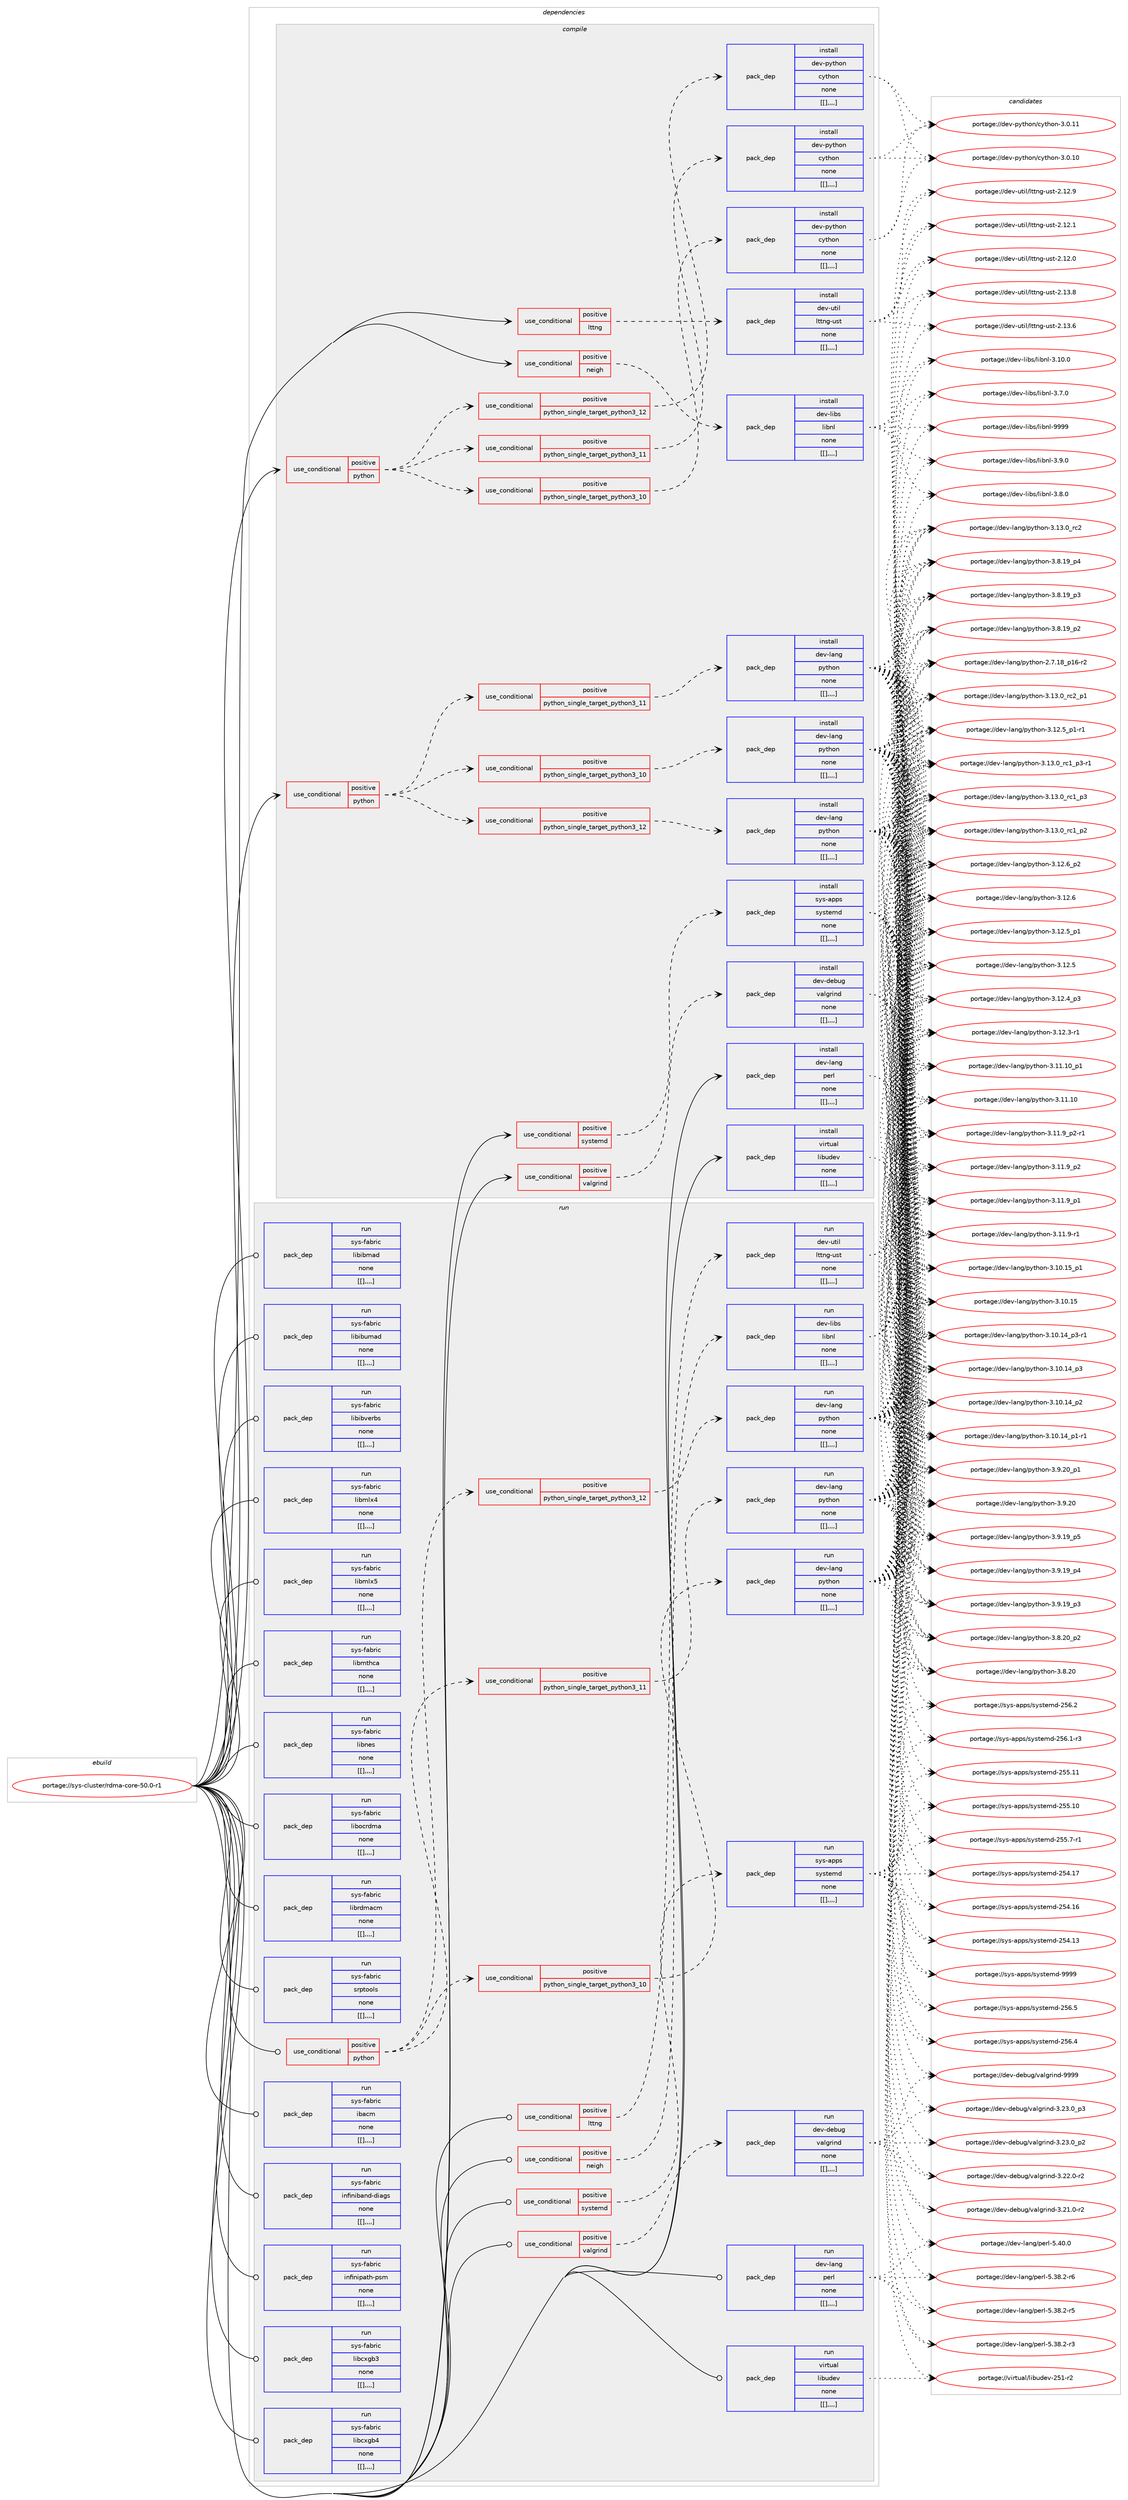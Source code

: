 digraph prolog {

# *************
# Graph options
# *************

newrank=true;
concentrate=true;
compound=true;
graph [rankdir=LR,fontname=Helvetica,fontsize=10,ranksep=1.5];#, ranksep=2.5, nodesep=0.2];
edge  [arrowhead=vee];
node  [fontname=Helvetica,fontsize=10];

# **********
# The ebuild
# **********

subgraph cluster_leftcol {
color=gray;
label=<<i>ebuild</i>>;
id [label="portage://sys-cluster/rdma-core-50.0-r1", color=red, width=4, href="../sys-cluster/rdma-core-50.0-r1.svg"];
}

# ****************
# The dependencies
# ****************

subgraph cluster_midcol {
color=gray;
label=<<i>dependencies</i>>;
subgraph cluster_compile {
fillcolor="#eeeeee";
style=filled;
label=<<i>compile</i>>;
subgraph cond8975 {
dependency23741 [label=<<TABLE BORDER="0" CELLBORDER="1" CELLSPACING="0" CELLPADDING="4"><TR><TD ROWSPAN="3" CELLPADDING="10">use_conditional</TD></TR><TR><TD>positive</TD></TR><TR><TD>lttng</TD></TR></TABLE>>, shape=none, color=red];
subgraph pack14702 {
dependency23742 [label=<<TABLE BORDER="0" CELLBORDER="1" CELLSPACING="0" CELLPADDING="4" WIDTH="220"><TR><TD ROWSPAN="6" CELLPADDING="30">pack_dep</TD></TR><TR><TD WIDTH="110">install</TD></TR><TR><TD>dev-util</TD></TR><TR><TD>lttng-ust</TD></TR><TR><TD>none</TD></TR><TR><TD>[[],,,,]</TD></TR></TABLE>>, shape=none, color=blue];
}
dependency23741:e -> dependency23742:w [weight=20,style="dashed",arrowhead="vee"];
}
id:e -> dependency23741:w [weight=20,style="solid",arrowhead="vee"];
subgraph cond8976 {
dependency23743 [label=<<TABLE BORDER="0" CELLBORDER="1" CELLSPACING="0" CELLPADDING="4"><TR><TD ROWSPAN="3" CELLPADDING="10">use_conditional</TD></TR><TR><TD>positive</TD></TR><TR><TD>neigh</TD></TR></TABLE>>, shape=none, color=red];
subgraph pack14703 {
dependency23744 [label=<<TABLE BORDER="0" CELLBORDER="1" CELLSPACING="0" CELLPADDING="4" WIDTH="220"><TR><TD ROWSPAN="6" CELLPADDING="30">pack_dep</TD></TR><TR><TD WIDTH="110">install</TD></TR><TR><TD>dev-libs</TD></TR><TR><TD>libnl</TD></TR><TR><TD>none</TD></TR><TR><TD>[[],,,,]</TD></TR></TABLE>>, shape=none, color=blue];
}
dependency23743:e -> dependency23744:w [weight=20,style="dashed",arrowhead="vee"];
}
id:e -> dependency23743:w [weight=20,style="solid",arrowhead="vee"];
subgraph cond8977 {
dependency23745 [label=<<TABLE BORDER="0" CELLBORDER="1" CELLSPACING="0" CELLPADDING="4"><TR><TD ROWSPAN="3" CELLPADDING="10">use_conditional</TD></TR><TR><TD>positive</TD></TR><TR><TD>python</TD></TR></TABLE>>, shape=none, color=red];
subgraph cond8978 {
dependency23746 [label=<<TABLE BORDER="0" CELLBORDER="1" CELLSPACING="0" CELLPADDING="4"><TR><TD ROWSPAN="3" CELLPADDING="10">use_conditional</TD></TR><TR><TD>positive</TD></TR><TR><TD>python_single_target_python3_10</TD></TR></TABLE>>, shape=none, color=red];
subgraph pack14704 {
dependency23747 [label=<<TABLE BORDER="0" CELLBORDER="1" CELLSPACING="0" CELLPADDING="4" WIDTH="220"><TR><TD ROWSPAN="6" CELLPADDING="30">pack_dep</TD></TR><TR><TD WIDTH="110">install</TD></TR><TR><TD>dev-lang</TD></TR><TR><TD>python</TD></TR><TR><TD>none</TD></TR><TR><TD>[[],,,,]</TD></TR></TABLE>>, shape=none, color=blue];
}
dependency23746:e -> dependency23747:w [weight=20,style="dashed",arrowhead="vee"];
}
dependency23745:e -> dependency23746:w [weight=20,style="dashed",arrowhead="vee"];
subgraph cond8979 {
dependency23748 [label=<<TABLE BORDER="0" CELLBORDER="1" CELLSPACING="0" CELLPADDING="4"><TR><TD ROWSPAN="3" CELLPADDING="10">use_conditional</TD></TR><TR><TD>positive</TD></TR><TR><TD>python_single_target_python3_11</TD></TR></TABLE>>, shape=none, color=red];
subgraph pack14705 {
dependency23749 [label=<<TABLE BORDER="0" CELLBORDER="1" CELLSPACING="0" CELLPADDING="4" WIDTH="220"><TR><TD ROWSPAN="6" CELLPADDING="30">pack_dep</TD></TR><TR><TD WIDTH="110">install</TD></TR><TR><TD>dev-lang</TD></TR><TR><TD>python</TD></TR><TR><TD>none</TD></TR><TR><TD>[[],,,,]</TD></TR></TABLE>>, shape=none, color=blue];
}
dependency23748:e -> dependency23749:w [weight=20,style="dashed",arrowhead="vee"];
}
dependency23745:e -> dependency23748:w [weight=20,style="dashed",arrowhead="vee"];
subgraph cond8980 {
dependency23750 [label=<<TABLE BORDER="0" CELLBORDER="1" CELLSPACING="0" CELLPADDING="4"><TR><TD ROWSPAN="3" CELLPADDING="10">use_conditional</TD></TR><TR><TD>positive</TD></TR><TR><TD>python_single_target_python3_12</TD></TR></TABLE>>, shape=none, color=red];
subgraph pack14706 {
dependency23751 [label=<<TABLE BORDER="0" CELLBORDER="1" CELLSPACING="0" CELLPADDING="4" WIDTH="220"><TR><TD ROWSPAN="6" CELLPADDING="30">pack_dep</TD></TR><TR><TD WIDTH="110">install</TD></TR><TR><TD>dev-lang</TD></TR><TR><TD>python</TD></TR><TR><TD>none</TD></TR><TR><TD>[[],,,,]</TD></TR></TABLE>>, shape=none, color=blue];
}
dependency23750:e -> dependency23751:w [weight=20,style="dashed",arrowhead="vee"];
}
dependency23745:e -> dependency23750:w [weight=20,style="dashed",arrowhead="vee"];
}
id:e -> dependency23745:w [weight=20,style="solid",arrowhead="vee"];
subgraph cond8981 {
dependency23752 [label=<<TABLE BORDER="0" CELLBORDER="1" CELLSPACING="0" CELLPADDING="4"><TR><TD ROWSPAN="3" CELLPADDING="10">use_conditional</TD></TR><TR><TD>positive</TD></TR><TR><TD>python</TD></TR></TABLE>>, shape=none, color=red];
subgraph cond8982 {
dependency23753 [label=<<TABLE BORDER="0" CELLBORDER="1" CELLSPACING="0" CELLPADDING="4"><TR><TD ROWSPAN="3" CELLPADDING="10">use_conditional</TD></TR><TR><TD>positive</TD></TR><TR><TD>python_single_target_python3_10</TD></TR></TABLE>>, shape=none, color=red];
subgraph pack14707 {
dependency23754 [label=<<TABLE BORDER="0" CELLBORDER="1" CELLSPACING="0" CELLPADDING="4" WIDTH="220"><TR><TD ROWSPAN="6" CELLPADDING="30">pack_dep</TD></TR><TR><TD WIDTH="110">install</TD></TR><TR><TD>dev-python</TD></TR><TR><TD>cython</TD></TR><TR><TD>none</TD></TR><TR><TD>[[],,,,]</TD></TR></TABLE>>, shape=none, color=blue];
}
dependency23753:e -> dependency23754:w [weight=20,style="dashed",arrowhead="vee"];
}
dependency23752:e -> dependency23753:w [weight=20,style="dashed",arrowhead="vee"];
subgraph cond8983 {
dependency23755 [label=<<TABLE BORDER="0" CELLBORDER="1" CELLSPACING="0" CELLPADDING="4"><TR><TD ROWSPAN="3" CELLPADDING="10">use_conditional</TD></TR><TR><TD>positive</TD></TR><TR><TD>python_single_target_python3_11</TD></TR></TABLE>>, shape=none, color=red];
subgraph pack14708 {
dependency23756 [label=<<TABLE BORDER="0" CELLBORDER="1" CELLSPACING="0" CELLPADDING="4" WIDTH="220"><TR><TD ROWSPAN="6" CELLPADDING="30">pack_dep</TD></TR><TR><TD WIDTH="110">install</TD></TR><TR><TD>dev-python</TD></TR><TR><TD>cython</TD></TR><TR><TD>none</TD></TR><TR><TD>[[],,,,]</TD></TR></TABLE>>, shape=none, color=blue];
}
dependency23755:e -> dependency23756:w [weight=20,style="dashed",arrowhead="vee"];
}
dependency23752:e -> dependency23755:w [weight=20,style="dashed",arrowhead="vee"];
subgraph cond8984 {
dependency23757 [label=<<TABLE BORDER="0" CELLBORDER="1" CELLSPACING="0" CELLPADDING="4"><TR><TD ROWSPAN="3" CELLPADDING="10">use_conditional</TD></TR><TR><TD>positive</TD></TR><TR><TD>python_single_target_python3_12</TD></TR></TABLE>>, shape=none, color=red];
subgraph pack14709 {
dependency23758 [label=<<TABLE BORDER="0" CELLBORDER="1" CELLSPACING="0" CELLPADDING="4" WIDTH="220"><TR><TD ROWSPAN="6" CELLPADDING="30">pack_dep</TD></TR><TR><TD WIDTH="110">install</TD></TR><TR><TD>dev-python</TD></TR><TR><TD>cython</TD></TR><TR><TD>none</TD></TR><TR><TD>[[],,,,]</TD></TR></TABLE>>, shape=none, color=blue];
}
dependency23757:e -> dependency23758:w [weight=20,style="dashed",arrowhead="vee"];
}
dependency23752:e -> dependency23757:w [weight=20,style="dashed",arrowhead="vee"];
}
id:e -> dependency23752:w [weight=20,style="solid",arrowhead="vee"];
subgraph cond8985 {
dependency23759 [label=<<TABLE BORDER="0" CELLBORDER="1" CELLSPACING="0" CELLPADDING="4"><TR><TD ROWSPAN="3" CELLPADDING="10">use_conditional</TD></TR><TR><TD>positive</TD></TR><TR><TD>systemd</TD></TR></TABLE>>, shape=none, color=red];
subgraph pack14710 {
dependency23760 [label=<<TABLE BORDER="0" CELLBORDER="1" CELLSPACING="0" CELLPADDING="4" WIDTH="220"><TR><TD ROWSPAN="6" CELLPADDING="30">pack_dep</TD></TR><TR><TD WIDTH="110">install</TD></TR><TR><TD>sys-apps</TD></TR><TR><TD>systemd</TD></TR><TR><TD>none</TD></TR><TR><TD>[[],,,,]</TD></TR></TABLE>>, shape=none, color=blue];
}
dependency23759:e -> dependency23760:w [weight=20,style="dashed",arrowhead="vee"];
}
id:e -> dependency23759:w [weight=20,style="solid",arrowhead="vee"];
subgraph cond8986 {
dependency23761 [label=<<TABLE BORDER="0" CELLBORDER="1" CELLSPACING="0" CELLPADDING="4"><TR><TD ROWSPAN="3" CELLPADDING="10">use_conditional</TD></TR><TR><TD>positive</TD></TR><TR><TD>valgrind</TD></TR></TABLE>>, shape=none, color=red];
subgraph pack14711 {
dependency23762 [label=<<TABLE BORDER="0" CELLBORDER="1" CELLSPACING="0" CELLPADDING="4" WIDTH="220"><TR><TD ROWSPAN="6" CELLPADDING="30">pack_dep</TD></TR><TR><TD WIDTH="110">install</TD></TR><TR><TD>dev-debug</TD></TR><TR><TD>valgrind</TD></TR><TR><TD>none</TD></TR><TR><TD>[[],,,,]</TD></TR></TABLE>>, shape=none, color=blue];
}
dependency23761:e -> dependency23762:w [weight=20,style="dashed",arrowhead="vee"];
}
id:e -> dependency23761:w [weight=20,style="solid",arrowhead="vee"];
subgraph pack14712 {
dependency23763 [label=<<TABLE BORDER="0" CELLBORDER="1" CELLSPACING="0" CELLPADDING="4" WIDTH="220"><TR><TD ROWSPAN="6" CELLPADDING="30">pack_dep</TD></TR><TR><TD WIDTH="110">install</TD></TR><TR><TD>dev-lang</TD></TR><TR><TD>perl</TD></TR><TR><TD>none</TD></TR><TR><TD>[[],,,,]</TD></TR></TABLE>>, shape=none, color=blue];
}
id:e -> dependency23763:w [weight=20,style="solid",arrowhead="vee"];
subgraph pack14713 {
dependency23764 [label=<<TABLE BORDER="0" CELLBORDER="1" CELLSPACING="0" CELLPADDING="4" WIDTH="220"><TR><TD ROWSPAN="6" CELLPADDING="30">pack_dep</TD></TR><TR><TD WIDTH="110">install</TD></TR><TR><TD>virtual</TD></TR><TR><TD>libudev</TD></TR><TR><TD>none</TD></TR><TR><TD>[[],,,,]</TD></TR></TABLE>>, shape=none, color=blue];
}
id:e -> dependency23764:w [weight=20,style="solid",arrowhead="vee"];
}
subgraph cluster_compileandrun {
fillcolor="#eeeeee";
style=filled;
label=<<i>compile and run</i>>;
}
subgraph cluster_run {
fillcolor="#eeeeee";
style=filled;
label=<<i>run</i>>;
subgraph cond8987 {
dependency23765 [label=<<TABLE BORDER="0" CELLBORDER="1" CELLSPACING="0" CELLPADDING="4"><TR><TD ROWSPAN="3" CELLPADDING="10">use_conditional</TD></TR><TR><TD>positive</TD></TR><TR><TD>lttng</TD></TR></TABLE>>, shape=none, color=red];
subgraph pack14714 {
dependency23766 [label=<<TABLE BORDER="0" CELLBORDER="1" CELLSPACING="0" CELLPADDING="4" WIDTH="220"><TR><TD ROWSPAN="6" CELLPADDING="30">pack_dep</TD></TR><TR><TD WIDTH="110">run</TD></TR><TR><TD>dev-util</TD></TR><TR><TD>lttng-ust</TD></TR><TR><TD>none</TD></TR><TR><TD>[[],,,,]</TD></TR></TABLE>>, shape=none, color=blue];
}
dependency23765:e -> dependency23766:w [weight=20,style="dashed",arrowhead="vee"];
}
id:e -> dependency23765:w [weight=20,style="solid",arrowhead="odot"];
subgraph cond8988 {
dependency23767 [label=<<TABLE BORDER="0" CELLBORDER="1" CELLSPACING="0" CELLPADDING="4"><TR><TD ROWSPAN="3" CELLPADDING="10">use_conditional</TD></TR><TR><TD>positive</TD></TR><TR><TD>neigh</TD></TR></TABLE>>, shape=none, color=red];
subgraph pack14715 {
dependency23768 [label=<<TABLE BORDER="0" CELLBORDER="1" CELLSPACING="0" CELLPADDING="4" WIDTH="220"><TR><TD ROWSPAN="6" CELLPADDING="30">pack_dep</TD></TR><TR><TD WIDTH="110">run</TD></TR><TR><TD>dev-libs</TD></TR><TR><TD>libnl</TD></TR><TR><TD>none</TD></TR><TR><TD>[[],,,,]</TD></TR></TABLE>>, shape=none, color=blue];
}
dependency23767:e -> dependency23768:w [weight=20,style="dashed",arrowhead="vee"];
}
id:e -> dependency23767:w [weight=20,style="solid",arrowhead="odot"];
subgraph cond8989 {
dependency23769 [label=<<TABLE BORDER="0" CELLBORDER="1" CELLSPACING="0" CELLPADDING="4"><TR><TD ROWSPAN="3" CELLPADDING="10">use_conditional</TD></TR><TR><TD>positive</TD></TR><TR><TD>python</TD></TR></TABLE>>, shape=none, color=red];
subgraph cond8990 {
dependency23770 [label=<<TABLE BORDER="0" CELLBORDER="1" CELLSPACING="0" CELLPADDING="4"><TR><TD ROWSPAN="3" CELLPADDING="10">use_conditional</TD></TR><TR><TD>positive</TD></TR><TR><TD>python_single_target_python3_10</TD></TR></TABLE>>, shape=none, color=red];
subgraph pack14716 {
dependency23771 [label=<<TABLE BORDER="0" CELLBORDER="1" CELLSPACING="0" CELLPADDING="4" WIDTH="220"><TR><TD ROWSPAN="6" CELLPADDING="30">pack_dep</TD></TR><TR><TD WIDTH="110">run</TD></TR><TR><TD>dev-lang</TD></TR><TR><TD>python</TD></TR><TR><TD>none</TD></TR><TR><TD>[[],,,,]</TD></TR></TABLE>>, shape=none, color=blue];
}
dependency23770:e -> dependency23771:w [weight=20,style="dashed",arrowhead="vee"];
}
dependency23769:e -> dependency23770:w [weight=20,style="dashed",arrowhead="vee"];
subgraph cond8991 {
dependency23772 [label=<<TABLE BORDER="0" CELLBORDER="1" CELLSPACING="0" CELLPADDING="4"><TR><TD ROWSPAN="3" CELLPADDING="10">use_conditional</TD></TR><TR><TD>positive</TD></TR><TR><TD>python_single_target_python3_11</TD></TR></TABLE>>, shape=none, color=red];
subgraph pack14717 {
dependency23773 [label=<<TABLE BORDER="0" CELLBORDER="1" CELLSPACING="0" CELLPADDING="4" WIDTH="220"><TR><TD ROWSPAN="6" CELLPADDING="30">pack_dep</TD></TR><TR><TD WIDTH="110">run</TD></TR><TR><TD>dev-lang</TD></TR><TR><TD>python</TD></TR><TR><TD>none</TD></TR><TR><TD>[[],,,,]</TD></TR></TABLE>>, shape=none, color=blue];
}
dependency23772:e -> dependency23773:w [weight=20,style="dashed",arrowhead="vee"];
}
dependency23769:e -> dependency23772:w [weight=20,style="dashed",arrowhead="vee"];
subgraph cond8992 {
dependency23774 [label=<<TABLE BORDER="0" CELLBORDER="1" CELLSPACING="0" CELLPADDING="4"><TR><TD ROWSPAN="3" CELLPADDING="10">use_conditional</TD></TR><TR><TD>positive</TD></TR><TR><TD>python_single_target_python3_12</TD></TR></TABLE>>, shape=none, color=red];
subgraph pack14718 {
dependency23775 [label=<<TABLE BORDER="0" CELLBORDER="1" CELLSPACING="0" CELLPADDING="4" WIDTH="220"><TR><TD ROWSPAN="6" CELLPADDING="30">pack_dep</TD></TR><TR><TD WIDTH="110">run</TD></TR><TR><TD>dev-lang</TD></TR><TR><TD>python</TD></TR><TR><TD>none</TD></TR><TR><TD>[[],,,,]</TD></TR></TABLE>>, shape=none, color=blue];
}
dependency23774:e -> dependency23775:w [weight=20,style="dashed",arrowhead="vee"];
}
dependency23769:e -> dependency23774:w [weight=20,style="dashed",arrowhead="vee"];
}
id:e -> dependency23769:w [weight=20,style="solid",arrowhead="odot"];
subgraph cond8993 {
dependency23776 [label=<<TABLE BORDER="0" CELLBORDER="1" CELLSPACING="0" CELLPADDING="4"><TR><TD ROWSPAN="3" CELLPADDING="10">use_conditional</TD></TR><TR><TD>positive</TD></TR><TR><TD>systemd</TD></TR></TABLE>>, shape=none, color=red];
subgraph pack14719 {
dependency23777 [label=<<TABLE BORDER="0" CELLBORDER="1" CELLSPACING="0" CELLPADDING="4" WIDTH="220"><TR><TD ROWSPAN="6" CELLPADDING="30">pack_dep</TD></TR><TR><TD WIDTH="110">run</TD></TR><TR><TD>sys-apps</TD></TR><TR><TD>systemd</TD></TR><TR><TD>none</TD></TR><TR><TD>[[],,,,]</TD></TR></TABLE>>, shape=none, color=blue];
}
dependency23776:e -> dependency23777:w [weight=20,style="dashed",arrowhead="vee"];
}
id:e -> dependency23776:w [weight=20,style="solid",arrowhead="odot"];
subgraph cond8994 {
dependency23778 [label=<<TABLE BORDER="0" CELLBORDER="1" CELLSPACING="0" CELLPADDING="4"><TR><TD ROWSPAN="3" CELLPADDING="10">use_conditional</TD></TR><TR><TD>positive</TD></TR><TR><TD>valgrind</TD></TR></TABLE>>, shape=none, color=red];
subgraph pack14720 {
dependency23779 [label=<<TABLE BORDER="0" CELLBORDER="1" CELLSPACING="0" CELLPADDING="4" WIDTH="220"><TR><TD ROWSPAN="6" CELLPADDING="30">pack_dep</TD></TR><TR><TD WIDTH="110">run</TD></TR><TR><TD>dev-debug</TD></TR><TR><TD>valgrind</TD></TR><TR><TD>none</TD></TR><TR><TD>[[],,,,]</TD></TR></TABLE>>, shape=none, color=blue];
}
dependency23778:e -> dependency23779:w [weight=20,style="dashed",arrowhead="vee"];
}
id:e -> dependency23778:w [weight=20,style="solid",arrowhead="odot"];
subgraph pack14721 {
dependency23780 [label=<<TABLE BORDER="0" CELLBORDER="1" CELLSPACING="0" CELLPADDING="4" WIDTH="220"><TR><TD ROWSPAN="6" CELLPADDING="30">pack_dep</TD></TR><TR><TD WIDTH="110">run</TD></TR><TR><TD>dev-lang</TD></TR><TR><TD>perl</TD></TR><TR><TD>none</TD></TR><TR><TD>[[],,,,]</TD></TR></TABLE>>, shape=none, color=blue];
}
id:e -> dependency23780:w [weight=20,style="solid",arrowhead="odot"];
subgraph pack14722 {
dependency23781 [label=<<TABLE BORDER="0" CELLBORDER="1" CELLSPACING="0" CELLPADDING="4" WIDTH="220"><TR><TD ROWSPAN="6" CELLPADDING="30">pack_dep</TD></TR><TR><TD WIDTH="110">run</TD></TR><TR><TD>virtual</TD></TR><TR><TD>libudev</TD></TR><TR><TD>none</TD></TR><TR><TD>[[],,,,]</TD></TR></TABLE>>, shape=none, color=blue];
}
id:e -> dependency23781:w [weight=20,style="solid",arrowhead="odot"];
subgraph pack14723 {
dependency23782 [label=<<TABLE BORDER="0" CELLBORDER="1" CELLSPACING="0" CELLPADDING="4" WIDTH="220"><TR><TD ROWSPAN="6" CELLPADDING="30">pack_dep</TD></TR><TR><TD WIDTH="110">run</TD></TR><TR><TD>sys-fabric</TD></TR><TR><TD>ibacm</TD></TR><TR><TD>none</TD></TR><TR><TD>[[],,,,]</TD></TR></TABLE>>, shape=none, color=blue];
}
id:e -> dependency23782:w [weight=20,style="solid",arrowhead="odot"];
subgraph pack14724 {
dependency23783 [label=<<TABLE BORDER="0" CELLBORDER="1" CELLSPACING="0" CELLPADDING="4" WIDTH="220"><TR><TD ROWSPAN="6" CELLPADDING="30">pack_dep</TD></TR><TR><TD WIDTH="110">run</TD></TR><TR><TD>sys-fabric</TD></TR><TR><TD>infiniband-diags</TD></TR><TR><TD>none</TD></TR><TR><TD>[[],,,,]</TD></TR></TABLE>>, shape=none, color=blue];
}
id:e -> dependency23783:w [weight=20,style="solid",arrowhead="odot"];
subgraph pack14725 {
dependency23784 [label=<<TABLE BORDER="0" CELLBORDER="1" CELLSPACING="0" CELLPADDING="4" WIDTH="220"><TR><TD ROWSPAN="6" CELLPADDING="30">pack_dep</TD></TR><TR><TD WIDTH="110">run</TD></TR><TR><TD>sys-fabric</TD></TR><TR><TD>infinipath-psm</TD></TR><TR><TD>none</TD></TR><TR><TD>[[],,,,]</TD></TR></TABLE>>, shape=none, color=blue];
}
id:e -> dependency23784:w [weight=20,style="solid",arrowhead="odot"];
subgraph pack14726 {
dependency23785 [label=<<TABLE BORDER="0" CELLBORDER="1" CELLSPACING="0" CELLPADDING="4" WIDTH="220"><TR><TD ROWSPAN="6" CELLPADDING="30">pack_dep</TD></TR><TR><TD WIDTH="110">run</TD></TR><TR><TD>sys-fabric</TD></TR><TR><TD>libcxgb3</TD></TR><TR><TD>none</TD></TR><TR><TD>[[],,,,]</TD></TR></TABLE>>, shape=none, color=blue];
}
id:e -> dependency23785:w [weight=20,style="solid",arrowhead="odot"];
subgraph pack14727 {
dependency23786 [label=<<TABLE BORDER="0" CELLBORDER="1" CELLSPACING="0" CELLPADDING="4" WIDTH="220"><TR><TD ROWSPAN="6" CELLPADDING="30">pack_dep</TD></TR><TR><TD WIDTH="110">run</TD></TR><TR><TD>sys-fabric</TD></TR><TR><TD>libcxgb4</TD></TR><TR><TD>none</TD></TR><TR><TD>[[],,,,]</TD></TR></TABLE>>, shape=none, color=blue];
}
id:e -> dependency23786:w [weight=20,style="solid",arrowhead="odot"];
subgraph pack14728 {
dependency23787 [label=<<TABLE BORDER="0" CELLBORDER="1" CELLSPACING="0" CELLPADDING="4" WIDTH="220"><TR><TD ROWSPAN="6" CELLPADDING="30">pack_dep</TD></TR><TR><TD WIDTH="110">run</TD></TR><TR><TD>sys-fabric</TD></TR><TR><TD>libibmad</TD></TR><TR><TD>none</TD></TR><TR><TD>[[],,,,]</TD></TR></TABLE>>, shape=none, color=blue];
}
id:e -> dependency23787:w [weight=20,style="solid",arrowhead="odot"];
subgraph pack14729 {
dependency23788 [label=<<TABLE BORDER="0" CELLBORDER="1" CELLSPACING="0" CELLPADDING="4" WIDTH="220"><TR><TD ROWSPAN="6" CELLPADDING="30">pack_dep</TD></TR><TR><TD WIDTH="110">run</TD></TR><TR><TD>sys-fabric</TD></TR><TR><TD>libibumad</TD></TR><TR><TD>none</TD></TR><TR><TD>[[],,,,]</TD></TR></TABLE>>, shape=none, color=blue];
}
id:e -> dependency23788:w [weight=20,style="solid",arrowhead="odot"];
subgraph pack14730 {
dependency23789 [label=<<TABLE BORDER="0" CELLBORDER="1" CELLSPACING="0" CELLPADDING="4" WIDTH="220"><TR><TD ROWSPAN="6" CELLPADDING="30">pack_dep</TD></TR><TR><TD WIDTH="110">run</TD></TR><TR><TD>sys-fabric</TD></TR><TR><TD>libibverbs</TD></TR><TR><TD>none</TD></TR><TR><TD>[[],,,,]</TD></TR></TABLE>>, shape=none, color=blue];
}
id:e -> dependency23789:w [weight=20,style="solid",arrowhead="odot"];
subgraph pack14731 {
dependency23790 [label=<<TABLE BORDER="0" CELLBORDER="1" CELLSPACING="0" CELLPADDING="4" WIDTH="220"><TR><TD ROWSPAN="6" CELLPADDING="30">pack_dep</TD></TR><TR><TD WIDTH="110">run</TD></TR><TR><TD>sys-fabric</TD></TR><TR><TD>libmlx4</TD></TR><TR><TD>none</TD></TR><TR><TD>[[],,,,]</TD></TR></TABLE>>, shape=none, color=blue];
}
id:e -> dependency23790:w [weight=20,style="solid",arrowhead="odot"];
subgraph pack14732 {
dependency23791 [label=<<TABLE BORDER="0" CELLBORDER="1" CELLSPACING="0" CELLPADDING="4" WIDTH="220"><TR><TD ROWSPAN="6" CELLPADDING="30">pack_dep</TD></TR><TR><TD WIDTH="110">run</TD></TR><TR><TD>sys-fabric</TD></TR><TR><TD>libmlx5</TD></TR><TR><TD>none</TD></TR><TR><TD>[[],,,,]</TD></TR></TABLE>>, shape=none, color=blue];
}
id:e -> dependency23791:w [weight=20,style="solid",arrowhead="odot"];
subgraph pack14733 {
dependency23792 [label=<<TABLE BORDER="0" CELLBORDER="1" CELLSPACING="0" CELLPADDING="4" WIDTH="220"><TR><TD ROWSPAN="6" CELLPADDING="30">pack_dep</TD></TR><TR><TD WIDTH="110">run</TD></TR><TR><TD>sys-fabric</TD></TR><TR><TD>libmthca</TD></TR><TR><TD>none</TD></TR><TR><TD>[[],,,,]</TD></TR></TABLE>>, shape=none, color=blue];
}
id:e -> dependency23792:w [weight=20,style="solid",arrowhead="odot"];
subgraph pack14734 {
dependency23793 [label=<<TABLE BORDER="0" CELLBORDER="1" CELLSPACING="0" CELLPADDING="4" WIDTH="220"><TR><TD ROWSPAN="6" CELLPADDING="30">pack_dep</TD></TR><TR><TD WIDTH="110">run</TD></TR><TR><TD>sys-fabric</TD></TR><TR><TD>libnes</TD></TR><TR><TD>none</TD></TR><TR><TD>[[],,,,]</TD></TR></TABLE>>, shape=none, color=blue];
}
id:e -> dependency23793:w [weight=20,style="solid",arrowhead="odot"];
subgraph pack14735 {
dependency23794 [label=<<TABLE BORDER="0" CELLBORDER="1" CELLSPACING="0" CELLPADDING="4" WIDTH="220"><TR><TD ROWSPAN="6" CELLPADDING="30">pack_dep</TD></TR><TR><TD WIDTH="110">run</TD></TR><TR><TD>sys-fabric</TD></TR><TR><TD>libocrdma</TD></TR><TR><TD>none</TD></TR><TR><TD>[[],,,,]</TD></TR></TABLE>>, shape=none, color=blue];
}
id:e -> dependency23794:w [weight=20,style="solid",arrowhead="odot"];
subgraph pack14736 {
dependency23795 [label=<<TABLE BORDER="0" CELLBORDER="1" CELLSPACING="0" CELLPADDING="4" WIDTH="220"><TR><TD ROWSPAN="6" CELLPADDING="30">pack_dep</TD></TR><TR><TD WIDTH="110">run</TD></TR><TR><TD>sys-fabric</TD></TR><TR><TD>librdmacm</TD></TR><TR><TD>none</TD></TR><TR><TD>[[],,,,]</TD></TR></TABLE>>, shape=none, color=blue];
}
id:e -> dependency23795:w [weight=20,style="solid",arrowhead="odot"];
subgraph pack14737 {
dependency23796 [label=<<TABLE BORDER="0" CELLBORDER="1" CELLSPACING="0" CELLPADDING="4" WIDTH="220"><TR><TD ROWSPAN="6" CELLPADDING="30">pack_dep</TD></TR><TR><TD WIDTH="110">run</TD></TR><TR><TD>sys-fabric</TD></TR><TR><TD>srptools</TD></TR><TR><TD>none</TD></TR><TR><TD>[[],,,,]</TD></TR></TABLE>>, shape=none, color=blue];
}
id:e -> dependency23796:w [weight=20,style="solid",arrowhead="odot"];
}
}

# **************
# The candidates
# **************

subgraph cluster_choices {
rank=same;
color=gray;
label=<<i>candidates</i>>;

subgraph choice14702 {
color=black;
nodesep=1;
choice10010111845117116105108471081161161101034511711511645504649514656 [label="portage://dev-util/lttng-ust-2.13.8", color=red, width=4,href="../dev-util/lttng-ust-2.13.8.svg"];
choice10010111845117116105108471081161161101034511711511645504649514654 [label="portage://dev-util/lttng-ust-2.13.6", color=red, width=4,href="../dev-util/lttng-ust-2.13.6.svg"];
choice10010111845117116105108471081161161101034511711511645504649504657 [label="portage://dev-util/lttng-ust-2.12.9", color=red, width=4,href="../dev-util/lttng-ust-2.12.9.svg"];
choice10010111845117116105108471081161161101034511711511645504649504649 [label="portage://dev-util/lttng-ust-2.12.1", color=red, width=4,href="../dev-util/lttng-ust-2.12.1.svg"];
choice10010111845117116105108471081161161101034511711511645504649504648 [label="portage://dev-util/lttng-ust-2.12.0", color=red, width=4,href="../dev-util/lttng-ust-2.12.0.svg"];
dependency23742:e -> choice10010111845117116105108471081161161101034511711511645504649514656:w [style=dotted,weight="100"];
dependency23742:e -> choice10010111845117116105108471081161161101034511711511645504649514654:w [style=dotted,weight="100"];
dependency23742:e -> choice10010111845117116105108471081161161101034511711511645504649504657:w [style=dotted,weight="100"];
dependency23742:e -> choice10010111845117116105108471081161161101034511711511645504649504649:w [style=dotted,weight="100"];
dependency23742:e -> choice10010111845117116105108471081161161101034511711511645504649504648:w [style=dotted,weight="100"];
}
subgraph choice14703 {
color=black;
nodesep=1;
choice100101118451081059811547108105981101084557575757 [label="portage://dev-libs/libnl-9999", color=red, width=4,href="../dev-libs/libnl-9999.svg"];
choice1001011184510810598115471081059811010845514649484648 [label="portage://dev-libs/libnl-3.10.0", color=red, width=4,href="../dev-libs/libnl-3.10.0.svg"];
choice10010111845108105981154710810598110108455146574648 [label="portage://dev-libs/libnl-3.9.0", color=red, width=4,href="../dev-libs/libnl-3.9.0.svg"];
choice10010111845108105981154710810598110108455146564648 [label="portage://dev-libs/libnl-3.8.0", color=red, width=4,href="../dev-libs/libnl-3.8.0.svg"];
choice10010111845108105981154710810598110108455146554648 [label="portage://dev-libs/libnl-3.7.0", color=red, width=4,href="../dev-libs/libnl-3.7.0.svg"];
dependency23744:e -> choice100101118451081059811547108105981101084557575757:w [style=dotted,weight="100"];
dependency23744:e -> choice1001011184510810598115471081059811010845514649484648:w [style=dotted,weight="100"];
dependency23744:e -> choice10010111845108105981154710810598110108455146574648:w [style=dotted,weight="100"];
dependency23744:e -> choice10010111845108105981154710810598110108455146564648:w [style=dotted,weight="100"];
dependency23744:e -> choice10010111845108105981154710810598110108455146554648:w [style=dotted,weight="100"];
}
subgraph choice14704 {
color=black;
nodesep=1;
choice100101118451089711010347112121116104111110455146495146489511499509511249 [label="portage://dev-lang/python-3.13.0_rc2_p1", color=red, width=4,href="../dev-lang/python-3.13.0_rc2_p1.svg"];
choice10010111845108971101034711212111610411111045514649514648951149950 [label="portage://dev-lang/python-3.13.0_rc2", color=red, width=4,href="../dev-lang/python-3.13.0_rc2.svg"];
choice1001011184510897110103471121211161041111104551464951464895114994995112514511449 [label="portage://dev-lang/python-3.13.0_rc1_p3-r1", color=red, width=4,href="../dev-lang/python-3.13.0_rc1_p3-r1.svg"];
choice100101118451089711010347112121116104111110455146495146489511499499511251 [label="portage://dev-lang/python-3.13.0_rc1_p3", color=red, width=4,href="../dev-lang/python-3.13.0_rc1_p3.svg"];
choice100101118451089711010347112121116104111110455146495146489511499499511250 [label="portage://dev-lang/python-3.13.0_rc1_p2", color=red, width=4,href="../dev-lang/python-3.13.0_rc1_p2.svg"];
choice100101118451089711010347112121116104111110455146495046549511250 [label="portage://dev-lang/python-3.12.6_p2", color=red, width=4,href="../dev-lang/python-3.12.6_p2.svg"];
choice10010111845108971101034711212111610411111045514649504654 [label="portage://dev-lang/python-3.12.6", color=red, width=4,href="../dev-lang/python-3.12.6.svg"];
choice1001011184510897110103471121211161041111104551464950465395112494511449 [label="portage://dev-lang/python-3.12.5_p1-r1", color=red, width=4,href="../dev-lang/python-3.12.5_p1-r1.svg"];
choice100101118451089711010347112121116104111110455146495046539511249 [label="portage://dev-lang/python-3.12.5_p1", color=red, width=4,href="../dev-lang/python-3.12.5_p1.svg"];
choice10010111845108971101034711212111610411111045514649504653 [label="portage://dev-lang/python-3.12.5", color=red, width=4,href="../dev-lang/python-3.12.5.svg"];
choice100101118451089711010347112121116104111110455146495046529511251 [label="portage://dev-lang/python-3.12.4_p3", color=red, width=4,href="../dev-lang/python-3.12.4_p3.svg"];
choice100101118451089711010347112121116104111110455146495046514511449 [label="portage://dev-lang/python-3.12.3-r1", color=red, width=4,href="../dev-lang/python-3.12.3-r1.svg"];
choice10010111845108971101034711212111610411111045514649494649489511249 [label="portage://dev-lang/python-3.11.10_p1", color=red, width=4,href="../dev-lang/python-3.11.10_p1.svg"];
choice1001011184510897110103471121211161041111104551464949464948 [label="portage://dev-lang/python-3.11.10", color=red, width=4,href="../dev-lang/python-3.11.10.svg"];
choice1001011184510897110103471121211161041111104551464949465795112504511449 [label="portage://dev-lang/python-3.11.9_p2-r1", color=red, width=4,href="../dev-lang/python-3.11.9_p2-r1.svg"];
choice100101118451089711010347112121116104111110455146494946579511250 [label="portage://dev-lang/python-3.11.9_p2", color=red, width=4,href="../dev-lang/python-3.11.9_p2.svg"];
choice100101118451089711010347112121116104111110455146494946579511249 [label="portage://dev-lang/python-3.11.9_p1", color=red, width=4,href="../dev-lang/python-3.11.9_p1.svg"];
choice100101118451089711010347112121116104111110455146494946574511449 [label="portage://dev-lang/python-3.11.9-r1", color=red, width=4,href="../dev-lang/python-3.11.9-r1.svg"];
choice10010111845108971101034711212111610411111045514649484649539511249 [label="portage://dev-lang/python-3.10.15_p1", color=red, width=4,href="../dev-lang/python-3.10.15_p1.svg"];
choice1001011184510897110103471121211161041111104551464948464953 [label="portage://dev-lang/python-3.10.15", color=red, width=4,href="../dev-lang/python-3.10.15.svg"];
choice100101118451089711010347112121116104111110455146494846495295112514511449 [label="portage://dev-lang/python-3.10.14_p3-r1", color=red, width=4,href="../dev-lang/python-3.10.14_p3-r1.svg"];
choice10010111845108971101034711212111610411111045514649484649529511251 [label="portage://dev-lang/python-3.10.14_p3", color=red, width=4,href="../dev-lang/python-3.10.14_p3.svg"];
choice10010111845108971101034711212111610411111045514649484649529511250 [label="portage://dev-lang/python-3.10.14_p2", color=red, width=4,href="../dev-lang/python-3.10.14_p2.svg"];
choice100101118451089711010347112121116104111110455146494846495295112494511449 [label="portage://dev-lang/python-3.10.14_p1-r1", color=red, width=4,href="../dev-lang/python-3.10.14_p1-r1.svg"];
choice100101118451089711010347112121116104111110455146574650489511249 [label="portage://dev-lang/python-3.9.20_p1", color=red, width=4,href="../dev-lang/python-3.9.20_p1.svg"];
choice10010111845108971101034711212111610411111045514657465048 [label="portage://dev-lang/python-3.9.20", color=red, width=4,href="../dev-lang/python-3.9.20.svg"];
choice100101118451089711010347112121116104111110455146574649579511253 [label="portage://dev-lang/python-3.9.19_p5", color=red, width=4,href="../dev-lang/python-3.9.19_p5.svg"];
choice100101118451089711010347112121116104111110455146574649579511252 [label="portage://dev-lang/python-3.9.19_p4", color=red, width=4,href="../dev-lang/python-3.9.19_p4.svg"];
choice100101118451089711010347112121116104111110455146574649579511251 [label="portage://dev-lang/python-3.9.19_p3", color=red, width=4,href="../dev-lang/python-3.9.19_p3.svg"];
choice100101118451089711010347112121116104111110455146564650489511250 [label="portage://dev-lang/python-3.8.20_p2", color=red, width=4,href="../dev-lang/python-3.8.20_p2.svg"];
choice10010111845108971101034711212111610411111045514656465048 [label="portage://dev-lang/python-3.8.20", color=red, width=4,href="../dev-lang/python-3.8.20.svg"];
choice100101118451089711010347112121116104111110455146564649579511252 [label="portage://dev-lang/python-3.8.19_p4", color=red, width=4,href="../dev-lang/python-3.8.19_p4.svg"];
choice100101118451089711010347112121116104111110455146564649579511251 [label="portage://dev-lang/python-3.8.19_p3", color=red, width=4,href="../dev-lang/python-3.8.19_p3.svg"];
choice100101118451089711010347112121116104111110455146564649579511250 [label="portage://dev-lang/python-3.8.19_p2", color=red, width=4,href="../dev-lang/python-3.8.19_p2.svg"];
choice100101118451089711010347112121116104111110455046554649569511249544511450 [label="portage://dev-lang/python-2.7.18_p16-r2", color=red, width=4,href="../dev-lang/python-2.7.18_p16-r2.svg"];
dependency23747:e -> choice100101118451089711010347112121116104111110455146495146489511499509511249:w [style=dotted,weight="100"];
dependency23747:e -> choice10010111845108971101034711212111610411111045514649514648951149950:w [style=dotted,weight="100"];
dependency23747:e -> choice1001011184510897110103471121211161041111104551464951464895114994995112514511449:w [style=dotted,weight="100"];
dependency23747:e -> choice100101118451089711010347112121116104111110455146495146489511499499511251:w [style=dotted,weight="100"];
dependency23747:e -> choice100101118451089711010347112121116104111110455146495146489511499499511250:w [style=dotted,weight="100"];
dependency23747:e -> choice100101118451089711010347112121116104111110455146495046549511250:w [style=dotted,weight="100"];
dependency23747:e -> choice10010111845108971101034711212111610411111045514649504654:w [style=dotted,weight="100"];
dependency23747:e -> choice1001011184510897110103471121211161041111104551464950465395112494511449:w [style=dotted,weight="100"];
dependency23747:e -> choice100101118451089711010347112121116104111110455146495046539511249:w [style=dotted,weight="100"];
dependency23747:e -> choice10010111845108971101034711212111610411111045514649504653:w [style=dotted,weight="100"];
dependency23747:e -> choice100101118451089711010347112121116104111110455146495046529511251:w [style=dotted,weight="100"];
dependency23747:e -> choice100101118451089711010347112121116104111110455146495046514511449:w [style=dotted,weight="100"];
dependency23747:e -> choice10010111845108971101034711212111610411111045514649494649489511249:w [style=dotted,weight="100"];
dependency23747:e -> choice1001011184510897110103471121211161041111104551464949464948:w [style=dotted,weight="100"];
dependency23747:e -> choice1001011184510897110103471121211161041111104551464949465795112504511449:w [style=dotted,weight="100"];
dependency23747:e -> choice100101118451089711010347112121116104111110455146494946579511250:w [style=dotted,weight="100"];
dependency23747:e -> choice100101118451089711010347112121116104111110455146494946579511249:w [style=dotted,weight="100"];
dependency23747:e -> choice100101118451089711010347112121116104111110455146494946574511449:w [style=dotted,weight="100"];
dependency23747:e -> choice10010111845108971101034711212111610411111045514649484649539511249:w [style=dotted,weight="100"];
dependency23747:e -> choice1001011184510897110103471121211161041111104551464948464953:w [style=dotted,weight="100"];
dependency23747:e -> choice100101118451089711010347112121116104111110455146494846495295112514511449:w [style=dotted,weight="100"];
dependency23747:e -> choice10010111845108971101034711212111610411111045514649484649529511251:w [style=dotted,weight="100"];
dependency23747:e -> choice10010111845108971101034711212111610411111045514649484649529511250:w [style=dotted,weight="100"];
dependency23747:e -> choice100101118451089711010347112121116104111110455146494846495295112494511449:w [style=dotted,weight="100"];
dependency23747:e -> choice100101118451089711010347112121116104111110455146574650489511249:w [style=dotted,weight="100"];
dependency23747:e -> choice10010111845108971101034711212111610411111045514657465048:w [style=dotted,weight="100"];
dependency23747:e -> choice100101118451089711010347112121116104111110455146574649579511253:w [style=dotted,weight="100"];
dependency23747:e -> choice100101118451089711010347112121116104111110455146574649579511252:w [style=dotted,weight="100"];
dependency23747:e -> choice100101118451089711010347112121116104111110455146574649579511251:w [style=dotted,weight="100"];
dependency23747:e -> choice100101118451089711010347112121116104111110455146564650489511250:w [style=dotted,weight="100"];
dependency23747:e -> choice10010111845108971101034711212111610411111045514656465048:w [style=dotted,weight="100"];
dependency23747:e -> choice100101118451089711010347112121116104111110455146564649579511252:w [style=dotted,weight="100"];
dependency23747:e -> choice100101118451089711010347112121116104111110455146564649579511251:w [style=dotted,weight="100"];
dependency23747:e -> choice100101118451089711010347112121116104111110455146564649579511250:w [style=dotted,weight="100"];
dependency23747:e -> choice100101118451089711010347112121116104111110455046554649569511249544511450:w [style=dotted,weight="100"];
}
subgraph choice14705 {
color=black;
nodesep=1;
choice100101118451089711010347112121116104111110455146495146489511499509511249 [label="portage://dev-lang/python-3.13.0_rc2_p1", color=red, width=4,href="../dev-lang/python-3.13.0_rc2_p1.svg"];
choice10010111845108971101034711212111610411111045514649514648951149950 [label="portage://dev-lang/python-3.13.0_rc2", color=red, width=4,href="../dev-lang/python-3.13.0_rc2.svg"];
choice1001011184510897110103471121211161041111104551464951464895114994995112514511449 [label="portage://dev-lang/python-3.13.0_rc1_p3-r1", color=red, width=4,href="../dev-lang/python-3.13.0_rc1_p3-r1.svg"];
choice100101118451089711010347112121116104111110455146495146489511499499511251 [label="portage://dev-lang/python-3.13.0_rc1_p3", color=red, width=4,href="../dev-lang/python-3.13.0_rc1_p3.svg"];
choice100101118451089711010347112121116104111110455146495146489511499499511250 [label="portage://dev-lang/python-3.13.0_rc1_p2", color=red, width=4,href="../dev-lang/python-3.13.0_rc1_p2.svg"];
choice100101118451089711010347112121116104111110455146495046549511250 [label="portage://dev-lang/python-3.12.6_p2", color=red, width=4,href="../dev-lang/python-3.12.6_p2.svg"];
choice10010111845108971101034711212111610411111045514649504654 [label="portage://dev-lang/python-3.12.6", color=red, width=4,href="../dev-lang/python-3.12.6.svg"];
choice1001011184510897110103471121211161041111104551464950465395112494511449 [label="portage://dev-lang/python-3.12.5_p1-r1", color=red, width=4,href="../dev-lang/python-3.12.5_p1-r1.svg"];
choice100101118451089711010347112121116104111110455146495046539511249 [label="portage://dev-lang/python-3.12.5_p1", color=red, width=4,href="../dev-lang/python-3.12.5_p1.svg"];
choice10010111845108971101034711212111610411111045514649504653 [label="portage://dev-lang/python-3.12.5", color=red, width=4,href="../dev-lang/python-3.12.5.svg"];
choice100101118451089711010347112121116104111110455146495046529511251 [label="portage://dev-lang/python-3.12.4_p3", color=red, width=4,href="../dev-lang/python-3.12.4_p3.svg"];
choice100101118451089711010347112121116104111110455146495046514511449 [label="portage://dev-lang/python-3.12.3-r1", color=red, width=4,href="../dev-lang/python-3.12.3-r1.svg"];
choice10010111845108971101034711212111610411111045514649494649489511249 [label="portage://dev-lang/python-3.11.10_p1", color=red, width=4,href="../dev-lang/python-3.11.10_p1.svg"];
choice1001011184510897110103471121211161041111104551464949464948 [label="portage://dev-lang/python-3.11.10", color=red, width=4,href="../dev-lang/python-3.11.10.svg"];
choice1001011184510897110103471121211161041111104551464949465795112504511449 [label="portage://dev-lang/python-3.11.9_p2-r1", color=red, width=4,href="../dev-lang/python-3.11.9_p2-r1.svg"];
choice100101118451089711010347112121116104111110455146494946579511250 [label="portage://dev-lang/python-3.11.9_p2", color=red, width=4,href="../dev-lang/python-3.11.9_p2.svg"];
choice100101118451089711010347112121116104111110455146494946579511249 [label="portage://dev-lang/python-3.11.9_p1", color=red, width=4,href="../dev-lang/python-3.11.9_p1.svg"];
choice100101118451089711010347112121116104111110455146494946574511449 [label="portage://dev-lang/python-3.11.9-r1", color=red, width=4,href="../dev-lang/python-3.11.9-r1.svg"];
choice10010111845108971101034711212111610411111045514649484649539511249 [label="portage://dev-lang/python-3.10.15_p1", color=red, width=4,href="../dev-lang/python-3.10.15_p1.svg"];
choice1001011184510897110103471121211161041111104551464948464953 [label="portage://dev-lang/python-3.10.15", color=red, width=4,href="../dev-lang/python-3.10.15.svg"];
choice100101118451089711010347112121116104111110455146494846495295112514511449 [label="portage://dev-lang/python-3.10.14_p3-r1", color=red, width=4,href="../dev-lang/python-3.10.14_p3-r1.svg"];
choice10010111845108971101034711212111610411111045514649484649529511251 [label="portage://dev-lang/python-3.10.14_p3", color=red, width=4,href="../dev-lang/python-3.10.14_p3.svg"];
choice10010111845108971101034711212111610411111045514649484649529511250 [label="portage://dev-lang/python-3.10.14_p2", color=red, width=4,href="../dev-lang/python-3.10.14_p2.svg"];
choice100101118451089711010347112121116104111110455146494846495295112494511449 [label="portage://dev-lang/python-3.10.14_p1-r1", color=red, width=4,href="../dev-lang/python-3.10.14_p1-r1.svg"];
choice100101118451089711010347112121116104111110455146574650489511249 [label="portage://dev-lang/python-3.9.20_p1", color=red, width=4,href="../dev-lang/python-3.9.20_p1.svg"];
choice10010111845108971101034711212111610411111045514657465048 [label="portage://dev-lang/python-3.9.20", color=red, width=4,href="../dev-lang/python-3.9.20.svg"];
choice100101118451089711010347112121116104111110455146574649579511253 [label="portage://dev-lang/python-3.9.19_p5", color=red, width=4,href="../dev-lang/python-3.9.19_p5.svg"];
choice100101118451089711010347112121116104111110455146574649579511252 [label="portage://dev-lang/python-3.9.19_p4", color=red, width=4,href="../dev-lang/python-3.9.19_p4.svg"];
choice100101118451089711010347112121116104111110455146574649579511251 [label="portage://dev-lang/python-3.9.19_p3", color=red, width=4,href="../dev-lang/python-3.9.19_p3.svg"];
choice100101118451089711010347112121116104111110455146564650489511250 [label="portage://dev-lang/python-3.8.20_p2", color=red, width=4,href="../dev-lang/python-3.8.20_p2.svg"];
choice10010111845108971101034711212111610411111045514656465048 [label="portage://dev-lang/python-3.8.20", color=red, width=4,href="../dev-lang/python-3.8.20.svg"];
choice100101118451089711010347112121116104111110455146564649579511252 [label="portage://dev-lang/python-3.8.19_p4", color=red, width=4,href="../dev-lang/python-3.8.19_p4.svg"];
choice100101118451089711010347112121116104111110455146564649579511251 [label="portage://dev-lang/python-3.8.19_p3", color=red, width=4,href="../dev-lang/python-3.8.19_p3.svg"];
choice100101118451089711010347112121116104111110455146564649579511250 [label="portage://dev-lang/python-3.8.19_p2", color=red, width=4,href="../dev-lang/python-3.8.19_p2.svg"];
choice100101118451089711010347112121116104111110455046554649569511249544511450 [label="portage://dev-lang/python-2.7.18_p16-r2", color=red, width=4,href="../dev-lang/python-2.7.18_p16-r2.svg"];
dependency23749:e -> choice100101118451089711010347112121116104111110455146495146489511499509511249:w [style=dotted,weight="100"];
dependency23749:e -> choice10010111845108971101034711212111610411111045514649514648951149950:w [style=dotted,weight="100"];
dependency23749:e -> choice1001011184510897110103471121211161041111104551464951464895114994995112514511449:w [style=dotted,weight="100"];
dependency23749:e -> choice100101118451089711010347112121116104111110455146495146489511499499511251:w [style=dotted,weight="100"];
dependency23749:e -> choice100101118451089711010347112121116104111110455146495146489511499499511250:w [style=dotted,weight="100"];
dependency23749:e -> choice100101118451089711010347112121116104111110455146495046549511250:w [style=dotted,weight="100"];
dependency23749:e -> choice10010111845108971101034711212111610411111045514649504654:w [style=dotted,weight="100"];
dependency23749:e -> choice1001011184510897110103471121211161041111104551464950465395112494511449:w [style=dotted,weight="100"];
dependency23749:e -> choice100101118451089711010347112121116104111110455146495046539511249:w [style=dotted,weight="100"];
dependency23749:e -> choice10010111845108971101034711212111610411111045514649504653:w [style=dotted,weight="100"];
dependency23749:e -> choice100101118451089711010347112121116104111110455146495046529511251:w [style=dotted,weight="100"];
dependency23749:e -> choice100101118451089711010347112121116104111110455146495046514511449:w [style=dotted,weight="100"];
dependency23749:e -> choice10010111845108971101034711212111610411111045514649494649489511249:w [style=dotted,weight="100"];
dependency23749:e -> choice1001011184510897110103471121211161041111104551464949464948:w [style=dotted,weight="100"];
dependency23749:e -> choice1001011184510897110103471121211161041111104551464949465795112504511449:w [style=dotted,weight="100"];
dependency23749:e -> choice100101118451089711010347112121116104111110455146494946579511250:w [style=dotted,weight="100"];
dependency23749:e -> choice100101118451089711010347112121116104111110455146494946579511249:w [style=dotted,weight="100"];
dependency23749:e -> choice100101118451089711010347112121116104111110455146494946574511449:w [style=dotted,weight="100"];
dependency23749:e -> choice10010111845108971101034711212111610411111045514649484649539511249:w [style=dotted,weight="100"];
dependency23749:e -> choice1001011184510897110103471121211161041111104551464948464953:w [style=dotted,weight="100"];
dependency23749:e -> choice100101118451089711010347112121116104111110455146494846495295112514511449:w [style=dotted,weight="100"];
dependency23749:e -> choice10010111845108971101034711212111610411111045514649484649529511251:w [style=dotted,weight="100"];
dependency23749:e -> choice10010111845108971101034711212111610411111045514649484649529511250:w [style=dotted,weight="100"];
dependency23749:e -> choice100101118451089711010347112121116104111110455146494846495295112494511449:w [style=dotted,weight="100"];
dependency23749:e -> choice100101118451089711010347112121116104111110455146574650489511249:w [style=dotted,weight="100"];
dependency23749:e -> choice10010111845108971101034711212111610411111045514657465048:w [style=dotted,weight="100"];
dependency23749:e -> choice100101118451089711010347112121116104111110455146574649579511253:w [style=dotted,weight="100"];
dependency23749:e -> choice100101118451089711010347112121116104111110455146574649579511252:w [style=dotted,weight="100"];
dependency23749:e -> choice100101118451089711010347112121116104111110455146574649579511251:w [style=dotted,weight="100"];
dependency23749:e -> choice100101118451089711010347112121116104111110455146564650489511250:w [style=dotted,weight="100"];
dependency23749:e -> choice10010111845108971101034711212111610411111045514656465048:w [style=dotted,weight="100"];
dependency23749:e -> choice100101118451089711010347112121116104111110455146564649579511252:w [style=dotted,weight="100"];
dependency23749:e -> choice100101118451089711010347112121116104111110455146564649579511251:w [style=dotted,weight="100"];
dependency23749:e -> choice100101118451089711010347112121116104111110455146564649579511250:w [style=dotted,weight="100"];
dependency23749:e -> choice100101118451089711010347112121116104111110455046554649569511249544511450:w [style=dotted,weight="100"];
}
subgraph choice14706 {
color=black;
nodesep=1;
choice100101118451089711010347112121116104111110455146495146489511499509511249 [label="portage://dev-lang/python-3.13.0_rc2_p1", color=red, width=4,href="../dev-lang/python-3.13.0_rc2_p1.svg"];
choice10010111845108971101034711212111610411111045514649514648951149950 [label="portage://dev-lang/python-3.13.0_rc2", color=red, width=4,href="../dev-lang/python-3.13.0_rc2.svg"];
choice1001011184510897110103471121211161041111104551464951464895114994995112514511449 [label="portage://dev-lang/python-3.13.0_rc1_p3-r1", color=red, width=4,href="../dev-lang/python-3.13.0_rc1_p3-r1.svg"];
choice100101118451089711010347112121116104111110455146495146489511499499511251 [label="portage://dev-lang/python-3.13.0_rc1_p3", color=red, width=4,href="../dev-lang/python-3.13.0_rc1_p3.svg"];
choice100101118451089711010347112121116104111110455146495146489511499499511250 [label="portage://dev-lang/python-3.13.0_rc1_p2", color=red, width=4,href="../dev-lang/python-3.13.0_rc1_p2.svg"];
choice100101118451089711010347112121116104111110455146495046549511250 [label="portage://dev-lang/python-3.12.6_p2", color=red, width=4,href="../dev-lang/python-3.12.6_p2.svg"];
choice10010111845108971101034711212111610411111045514649504654 [label="portage://dev-lang/python-3.12.6", color=red, width=4,href="../dev-lang/python-3.12.6.svg"];
choice1001011184510897110103471121211161041111104551464950465395112494511449 [label="portage://dev-lang/python-3.12.5_p1-r1", color=red, width=4,href="../dev-lang/python-3.12.5_p1-r1.svg"];
choice100101118451089711010347112121116104111110455146495046539511249 [label="portage://dev-lang/python-3.12.5_p1", color=red, width=4,href="../dev-lang/python-3.12.5_p1.svg"];
choice10010111845108971101034711212111610411111045514649504653 [label="portage://dev-lang/python-3.12.5", color=red, width=4,href="../dev-lang/python-3.12.5.svg"];
choice100101118451089711010347112121116104111110455146495046529511251 [label="portage://dev-lang/python-3.12.4_p3", color=red, width=4,href="../dev-lang/python-3.12.4_p3.svg"];
choice100101118451089711010347112121116104111110455146495046514511449 [label="portage://dev-lang/python-3.12.3-r1", color=red, width=4,href="../dev-lang/python-3.12.3-r1.svg"];
choice10010111845108971101034711212111610411111045514649494649489511249 [label="portage://dev-lang/python-3.11.10_p1", color=red, width=4,href="../dev-lang/python-3.11.10_p1.svg"];
choice1001011184510897110103471121211161041111104551464949464948 [label="portage://dev-lang/python-3.11.10", color=red, width=4,href="../dev-lang/python-3.11.10.svg"];
choice1001011184510897110103471121211161041111104551464949465795112504511449 [label="portage://dev-lang/python-3.11.9_p2-r1", color=red, width=4,href="../dev-lang/python-3.11.9_p2-r1.svg"];
choice100101118451089711010347112121116104111110455146494946579511250 [label="portage://dev-lang/python-3.11.9_p2", color=red, width=4,href="../dev-lang/python-3.11.9_p2.svg"];
choice100101118451089711010347112121116104111110455146494946579511249 [label="portage://dev-lang/python-3.11.9_p1", color=red, width=4,href="../dev-lang/python-3.11.9_p1.svg"];
choice100101118451089711010347112121116104111110455146494946574511449 [label="portage://dev-lang/python-3.11.9-r1", color=red, width=4,href="../dev-lang/python-3.11.9-r1.svg"];
choice10010111845108971101034711212111610411111045514649484649539511249 [label="portage://dev-lang/python-3.10.15_p1", color=red, width=4,href="../dev-lang/python-3.10.15_p1.svg"];
choice1001011184510897110103471121211161041111104551464948464953 [label="portage://dev-lang/python-3.10.15", color=red, width=4,href="../dev-lang/python-3.10.15.svg"];
choice100101118451089711010347112121116104111110455146494846495295112514511449 [label="portage://dev-lang/python-3.10.14_p3-r1", color=red, width=4,href="../dev-lang/python-3.10.14_p3-r1.svg"];
choice10010111845108971101034711212111610411111045514649484649529511251 [label="portage://dev-lang/python-3.10.14_p3", color=red, width=4,href="../dev-lang/python-3.10.14_p3.svg"];
choice10010111845108971101034711212111610411111045514649484649529511250 [label="portage://dev-lang/python-3.10.14_p2", color=red, width=4,href="../dev-lang/python-3.10.14_p2.svg"];
choice100101118451089711010347112121116104111110455146494846495295112494511449 [label="portage://dev-lang/python-3.10.14_p1-r1", color=red, width=4,href="../dev-lang/python-3.10.14_p1-r1.svg"];
choice100101118451089711010347112121116104111110455146574650489511249 [label="portage://dev-lang/python-3.9.20_p1", color=red, width=4,href="../dev-lang/python-3.9.20_p1.svg"];
choice10010111845108971101034711212111610411111045514657465048 [label="portage://dev-lang/python-3.9.20", color=red, width=4,href="../dev-lang/python-3.9.20.svg"];
choice100101118451089711010347112121116104111110455146574649579511253 [label="portage://dev-lang/python-3.9.19_p5", color=red, width=4,href="../dev-lang/python-3.9.19_p5.svg"];
choice100101118451089711010347112121116104111110455146574649579511252 [label="portage://dev-lang/python-3.9.19_p4", color=red, width=4,href="../dev-lang/python-3.9.19_p4.svg"];
choice100101118451089711010347112121116104111110455146574649579511251 [label="portage://dev-lang/python-3.9.19_p3", color=red, width=4,href="../dev-lang/python-3.9.19_p3.svg"];
choice100101118451089711010347112121116104111110455146564650489511250 [label="portage://dev-lang/python-3.8.20_p2", color=red, width=4,href="../dev-lang/python-3.8.20_p2.svg"];
choice10010111845108971101034711212111610411111045514656465048 [label="portage://dev-lang/python-3.8.20", color=red, width=4,href="../dev-lang/python-3.8.20.svg"];
choice100101118451089711010347112121116104111110455146564649579511252 [label="portage://dev-lang/python-3.8.19_p4", color=red, width=4,href="../dev-lang/python-3.8.19_p4.svg"];
choice100101118451089711010347112121116104111110455146564649579511251 [label="portage://dev-lang/python-3.8.19_p3", color=red, width=4,href="../dev-lang/python-3.8.19_p3.svg"];
choice100101118451089711010347112121116104111110455146564649579511250 [label="portage://dev-lang/python-3.8.19_p2", color=red, width=4,href="../dev-lang/python-3.8.19_p2.svg"];
choice100101118451089711010347112121116104111110455046554649569511249544511450 [label="portage://dev-lang/python-2.7.18_p16-r2", color=red, width=4,href="../dev-lang/python-2.7.18_p16-r2.svg"];
dependency23751:e -> choice100101118451089711010347112121116104111110455146495146489511499509511249:w [style=dotted,weight="100"];
dependency23751:e -> choice10010111845108971101034711212111610411111045514649514648951149950:w [style=dotted,weight="100"];
dependency23751:e -> choice1001011184510897110103471121211161041111104551464951464895114994995112514511449:w [style=dotted,weight="100"];
dependency23751:e -> choice100101118451089711010347112121116104111110455146495146489511499499511251:w [style=dotted,weight="100"];
dependency23751:e -> choice100101118451089711010347112121116104111110455146495146489511499499511250:w [style=dotted,weight="100"];
dependency23751:e -> choice100101118451089711010347112121116104111110455146495046549511250:w [style=dotted,weight="100"];
dependency23751:e -> choice10010111845108971101034711212111610411111045514649504654:w [style=dotted,weight="100"];
dependency23751:e -> choice1001011184510897110103471121211161041111104551464950465395112494511449:w [style=dotted,weight="100"];
dependency23751:e -> choice100101118451089711010347112121116104111110455146495046539511249:w [style=dotted,weight="100"];
dependency23751:e -> choice10010111845108971101034711212111610411111045514649504653:w [style=dotted,weight="100"];
dependency23751:e -> choice100101118451089711010347112121116104111110455146495046529511251:w [style=dotted,weight="100"];
dependency23751:e -> choice100101118451089711010347112121116104111110455146495046514511449:w [style=dotted,weight="100"];
dependency23751:e -> choice10010111845108971101034711212111610411111045514649494649489511249:w [style=dotted,weight="100"];
dependency23751:e -> choice1001011184510897110103471121211161041111104551464949464948:w [style=dotted,weight="100"];
dependency23751:e -> choice1001011184510897110103471121211161041111104551464949465795112504511449:w [style=dotted,weight="100"];
dependency23751:e -> choice100101118451089711010347112121116104111110455146494946579511250:w [style=dotted,weight="100"];
dependency23751:e -> choice100101118451089711010347112121116104111110455146494946579511249:w [style=dotted,weight="100"];
dependency23751:e -> choice100101118451089711010347112121116104111110455146494946574511449:w [style=dotted,weight="100"];
dependency23751:e -> choice10010111845108971101034711212111610411111045514649484649539511249:w [style=dotted,weight="100"];
dependency23751:e -> choice1001011184510897110103471121211161041111104551464948464953:w [style=dotted,weight="100"];
dependency23751:e -> choice100101118451089711010347112121116104111110455146494846495295112514511449:w [style=dotted,weight="100"];
dependency23751:e -> choice10010111845108971101034711212111610411111045514649484649529511251:w [style=dotted,weight="100"];
dependency23751:e -> choice10010111845108971101034711212111610411111045514649484649529511250:w [style=dotted,weight="100"];
dependency23751:e -> choice100101118451089711010347112121116104111110455146494846495295112494511449:w [style=dotted,weight="100"];
dependency23751:e -> choice100101118451089711010347112121116104111110455146574650489511249:w [style=dotted,weight="100"];
dependency23751:e -> choice10010111845108971101034711212111610411111045514657465048:w [style=dotted,weight="100"];
dependency23751:e -> choice100101118451089711010347112121116104111110455146574649579511253:w [style=dotted,weight="100"];
dependency23751:e -> choice100101118451089711010347112121116104111110455146574649579511252:w [style=dotted,weight="100"];
dependency23751:e -> choice100101118451089711010347112121116104111110455146574649579511251:w [style=dotted,weight="100"];
dependency23751:e -> choice100101118451089711010347112121116104111110455146564650489511250:w [style=dotted,weight="100"];
dependency23751:e -> choice10010111845108971101034711212111610411111045514656465048:w [style=dotted,weight="100"];
dependency23751:e -> choice100101118451089711010347112121116104111110455146564649579511252:w [style=dotted,weight="100"];
dependency23751:e -> choice100101118451089711010347112121116104111110455146564649579511251:w [style=dotted,weight="100"];
dependency23751:e -> choice100101118451089711010347112121116104111110455146564649579511250:w [style=dotted,weight="100"];
dependency23751:e -> choice100101118451089711010347112121116104111110455046554649569511249544511450:w [style=dotted,weight="100"];
}
subgraph choice14707 {
color=black;
nodesep=1;
choice10010111845112121116104111110479912111610411111045514648464949 [label="portage://dev-python/cython-3.0.11", color=red, width=4,href="../dev-python/cython-3.0.11.svg"];
choice10010111845112121116104111110479912111610411111045514648464948 [label="portage://dev-python/cython-3.0.10", color=red, width=4,href="../dev-python/cython-3.0.10.svg"];
dependency23754:e -> choice10010111845112121116104111110479912111610411111045514648464949:w [style=dotted,weight="100"];
dependency23754:e -> choice10010111845112121116104111110479912111610411111045514648464948:w [style=dotted,weight="100"];
}
subgraph choice14708 {
color=black;
nodesep=1;
choice10010111845112121116104111110479912111610411111045514648464949 [label="portage://dev-python/cython-3.0.11", color=red, width=4,href="../dev-python/cython-3.0.11.svg"];
choice10010111845112121116104111110479912111610411111045514648464948 [label="portage://dev-python/cython-3.0.10", color=red, width=4,href="../dev-python/cython-3.0.10.svg"];
dependency23756:e -> choice10010111845112121116104111110479912111610411111045514648464949:w [style=dotted,weight="100"];
dependency23756:e -> choice10010111845112121116104111110479912111610411111045514648464948:w [style=dotted,weight="100"];
}
subgraph choice14709 {
color=black;
nodesep=1;
choice10010111845112121116104111110479912111610411111045514648464949 [label="portage://dev-python/cython-3.0.11", color=red, width=4,href="../dev-python/cython-3.0.11.svg"];
choice10010111845112121116104111110479912111610411111045514648464948 [label="portage://dev-python/cython-3.0.10", color=red, width=4,href="../dev-python/cython-3.0.10.svg"];
dependency23758:e -> choice10010111845112121116104111110479912111610411111045514648464949:w [style=dotted,weight="100"];
dependency23758:e -> choice10010111845112121116104111110479912111610411111045514648464948:w [style=dotted,weight="100"];
}
subgraph choice14710 {
color=black;
nodesep=1;
choice1151211154597112112115471151211151161011091004557575757 [label="portage://sys-apps/systemd-9999", color=red, width=4,href="../sys-apps/systemd-9999.svg"];
choice115121115459711211211547115121115116101109100455053544653 [label="portage://sys-apps/systemd-256.5", color=red, width=4,href="../sys-apps/systemd-256.5.svg"];
choice115121115459711211211547115121115116101109100455053544652 [label="portage://sys-apps/systemd-256.4", color=red, width=4,href="../sys-apps/systemd-256.4.svg"];
choice115121115459711211211547115121115116101109100455053544650 [label="portage://sys-apps/systemd-256.2", color=red, width=4,href="../sys-apps/systemd-256.2.svg"];
choice1151211154597112112115471151211151161011091004550535446494511451 [label="portage://sys-apps/systemd-256.1-r3", color=red, width=4,href="../sys-apps/systemd-256.1-r3.svg"];
choice11512111545971121121154711512111511610110910045505353464949 [label="portage://sys-apps/systemd-255.11", color=red, width=4,href="../sys-apps/systemd-255.11.svg"];
choice11512111545971121121154711512111511610110910045505353464948 [label="portage://sys-apps/systemd-255.10", color=red, width=4,href="../sys-apps/systemd-255.10.svg"];
choice1151211154597112112115471151211151161011091004550535346554511449 [label="portage://sys-apps/systemd-255.7-r1", color=red, width=4,href="../sys-apps/systemd-255.7-r1.svg"];
choice11512111545971121121154711512111511610110910045505352464955 [label="portage://sys-apps/systemd-254.17", color=red, width=4,href="../sys-apps/systemd-254.17.svg"];
choice11512111545971121121154711512111511610110910045505352464954 [label="portage://sys-apps/systemd-254.16", color=red, width=4,href="../sys-apps/systemd-254.16.svg"];
choice11512111545971121121154711512111511610110910045505352464951 [label="portage://sys-apps/systemd-254.13", color=red, width=4,href="../sys-apps/systemd-254.13.svg"];
dependency23760:e -> choice1151211154597112112115471151211151161011091004557575757:w [style=dotted,weight="100"];
dependency23760:e -> choice115121115459711211211547115121115116101109100455053544653:w [style=dotted,weight="100"];
dependency23760:e -> choice115121115459711211211547115121115116101109100455053544652:w [style=dotted,weight="100"];
dependency23760:e -> choice115121115459711211211547115121115116101109100455053544650:w [style=dotted,weight="100"];
dependency23760:e -> choice1151211154597112112115471151211151161011091004550535446494511451:w [style=dotted,weight="100"];
dependency23760:e -> choice11512111545971121121154711512111511610110910045505353464949:w [style=dotted,weight="100"];
dependency23760:e -> choice11512111545971121121154711512111511610110910045505353464948:w [style=dotted,weight="100"];
dependency23760:e -> choice1151211154597112112115471151211151161011091004550535346554511449:w [style=dotted,weight="100"];
dependency23760:e -> choice11512111545971121121154711512111511610110910045505352464955:w [style=dotted,weight="100"];
dependency23760:e -> choice11512111545971121121154711512111511610110910045505352464954:w [style=dotted,weight="100"];
dependency23760:e -> choice11512111545971121121154711512111511610110910045505352464951:w [style=dotted,weight="100"];
}
subgraph choice14711 {
color=black;
nodesep=1;
choice100101118451001019811710347118971081031141051101004557575757 [label="portage://dev-debug/valgrind-9999", color=red, width=4,href="../dev-debug/valgrind-9999.svg"];
choice10010111845100101981171034711897108103114105110100455146505146489511251 [label="portage://dev-debug/valgrind-3.23.0_p3", color=red, width=4,href="../dev-debug/valgrind-3.23.0_p3.svg"];
choice10010111845100101981171034711897108103114105110100455146505146489511250 [label="portage://dev-debug/valgrind-3.23.0_p2", color=red, width=4,href="../dev-debug/valgrind-3.23.0_p2.svg"];
choice10010111845100101981171034711897108103114105110100455146505046484511450 [label="portage://dev-debug/valgrind-3.22.0-r2", color=red, width=4,href="../dev-debug/valgrind-3.22.0-r2.svg"];
choice10010111845100101981171034711897108103114105110100455146504946484511450 [label="portage://dev-debug/valgrind-3.21.0-r2", color=red, width=4,href="../dev-debug/valgrind-3.21.0-r2.svg"];
dependency23762:e -> choice100101118451001019811710347118971081031141051101004557575757:w [style=dotted,weight="100"];
dependency23762:e -> choice10010111845100101981171034711897108103114105110100455146505146489511251:w [style=dotted,weight="100"];
dependency23762:e -> choice10010111845100101981171034711897108103114105110100455146505146489511250:w [style=dotted,weight="100"];
dependency23762:e -> choice10010111845100101981171034711897108103114105110100455146505046484511450:w [style=dotted,weight="100"];
dependency23762:e -> choice10010111845100101981171034711897108103114105110100455146504946484511450:w [style=dotted,weight="100"];
}
subgraph choice14712 {
color=black;
nodesep=1;
choice10010111845108971101034711210111410845534652484648 [label="portage://dev-lang/perl-5.40.0", color=red, width=4,href="../dev-lang/perl-5.40.0.svg"];
choice100101118451089711010347112101114108455346515646504511454 [label="portage://dev-lang/perl-5.38.2-r6", color=red, width=4,href="../dev-lang/perl-5.38.2-r6.svg"];
choice100101118451089711010347112101114108455346515646504511453 [label="portage://dev-lang/perl-5.38.2-r5", color=red, width=4,href="../dev-lang/perl-5.38.2-r5.svg"];
choice100101118451089711010347112101114108455346515646504511451 [label="portage://dev-lang/perl-5.38.2-r3", color=red, width=4,href="../dev-lang/perl-5.38.2-r3.svg"];
dependency23763:e -> choice10010111845108971101034711210111410845534652484648:w [style=dotted,weight="100"];
dependency23763:e -> choice100101118451089711010347112101114108455346515646504511454:w [style=dotted,weight="100"];
dependency23763:e -> choice100101118451089711010347112101114108455346515646504511453:w [style=dotted,weight="100"];
dependency23763:e -> choice100101118451089711010347112101114108455346515646504511451:w [style=dotted,weight="100"];
}
subgraph choice14713 {
color=black;
nodesep=1;
choice118105114116117971084710810598117100101118455053494511450 [label="portage://virtual/libudev-251-r2", color=red, width=4,href="../virtual/libudev-251-r2.svg"];
dependency23764:e -> choice118105114116117971084710810598117100101118455053494511450:w [style=dotted,weight="100"];
}
subgraph choice14714 {
color=black;
nodesep=1;
choice10010111845117116105108471081161161101034511711511645504649514656 [label="portage://dev-util/lttng-ust-2.13.8", color=red, width=4,href="../dev-util/lttng-ust-2.13.8.svg"];
choice10010111845117116105108471081161161101034511711511645504649514654 [label="portage://dev-util/lttng-ust-2.13.6", color=red, width=4,href="../dev-util/lttng-ust-2.13.6.svg"];
choice10010111845117116105108471081161161101034511711511645504649504657 [label="portage://dev-util/lttng-ust-2.12.9", color=red, width=4,href="../dev-util/lttng-ust-2.12.9.svg"];
choice10010111845117116105108471081161161101034511711511645504649504649 [label="portage://dev-util/lttng-ust-2.12.1", color=red, width=4,href="../dev-util/lttng-ust-2.12.1.svg"];
choice10010111845117116105108471081161161101034511711511645504649504648 [label="portage://dev-util/lttng-ust-2.12.0", color=red, width=4,href="../dev-util/lttng-ust-2.12.0.svg"];
dependency23766:e -> choice10010111845117116105108471081161161101034511711511645504649514656:w [style=dotted,weight="100"];
dependency23766:e -> choice10010111845117116105108471081161161101034511711511645504649514654:w [style=dotted,weight="100"];
dependency23766:e -> choice10010111845117116105108471081161161101034511711511645504649504657:w [style=dotted,weight="100"];
dependency23766:e -> choice10010111845117116105108471081161161101034511711511645504649504649:w [style=dotted,weight="100"];
dependency23766:e -> choice10010111845117116105108471081161161101034511711511645504649504648:w [style=dotted,weight="100"];
}
subgraph choice14715 {
color=black;
nodesep=1;
choice100101118451081059811547108105981101084557575757 [label="portage://dev-libs/libnl-9999", color=red, width=4,href="../dev-libs/libnl-9999.svg"];
choice1001011184510810598115471081059811010845514649484648 [label="portage://dev-libs/libnl-3.10.0", color=red, width=4,href="../dev-libs/libnl-3.10.0.svg"];
choice10010111845108105981154710810598110108455146574648 [label="portage://dev-libs/libnl-3.9.0", color=red, width=4,href="../dev-libs/libnl-3.9.0.svg"];
choice10010111845108105981154710810598110108455146564648 [label="portage://dev-libs/libnl-3.8.0", color=red, width=4,href="../dev-libs/libnl-3.8.0.svg"];
choice10010111845108105981154710810598110108455146554648 [label="portage://dev-libs/libnl-3.7.0", color=red, width=4,href="../dev-libs/libnl-3.7.0.svg"];
dependency23768:e -> choice100101118451081059811547108105981101084557575757:w [style=dotted,weight="100"];
dependency23768:e -> choice1001011184510810598115471081059811010845514649484648:w [style=dotted,weight="100"];
dependency23768:e -> choice10010111845108105981154710810598110108455146574648:w [style=dotted,weight="100"];
dependency23768:e -> choice10010111845108105981154710810598110108455146564648:w [style=dotted,weight="100"];
dependency23768:e -> choice10010111845108105981154710810598110108455146554648:w [style=dotted,weight="100"];
}
subgraph choice14716 {
color=black;
nodesep=1;
choice100101118451089711010347112121116104111110455146495146489511499509511249 [label="portage://dev-lang/python-3.13.0_rc2_p1", color=red, width=4,href="../dev-lang/python-3.13.0_rc2_p1.svg"];
choice10010111845108971101034711212111610411111045514649514648951149950 [label="portage://dev-lang/python-3.13.0_rc2", color=red, width=4,href="../dev-lang/python-3.13.0_rc2.svg"];
choice1001011184510897110103471121211161041111104551464951464895114994995112514511449 [label="portage://dev-lang/python-3.13.0_rc1_p3-r1", color=red, width=4,href="../dev-lang/python-3.13.0_rc1_p3-r1.svg"];
choice100101118451089711010347112121116104111110455146495146489511499499511251 [label="portage://dev-lang/python-3.13.0_rc1_p3", color=red, width=4,href="../dev-lang/python-3.13.0_rc1_p3.svg"];
choice100101118451089711010347112121116104111110455146495146489511499499511250 [label="portage://dev-lang/python-3.13.0_rc1_p2", color=red, width=4,href="../dev-lang/python-3.13.0_rc1_p2.svg"];
choice100101118451089711010347112121116104111110455146495046549511250 [label="portage://dev-lang/python-3.12.6_p2", color=red, width=4,href="../dev-lang/python-3.12.6_p2.svg"];
choice10010111845108971101034711212111610411111045514649504654 [label="portage://dev-lang/python-3.12.6", color=red, width=4,href="../dev-lang/python-3.12.6.svg"];
choice1001011184510897110103471121211161041111104551464950465395112494511449 [label="portage://dev-lang/python-3.12.5_p1-r1", color=red, width=4,href="../dev-lang/python-3.12.5_p1-r1.svg"];
choice100101118451089711010347112121116104111110455146495046539511249 [label="portage://dev-lang/python-3.12.5_p1", color=red, width=4,href="../dev-lang/python-3.12.5_p1.svg"];
choice10010111845108971101034711212111610411111045514649504653 [label="portage://dev-lang/python-3.12.5", color=red, width=4,href="../dev-lang/python-3.12.5.svg"];
choice100101118451089711010347112121116104111110455146495046529511251 [label="portage://dev-lang/python-3.12.4_p3", color=red, width=4,href="../dev-lang/python-3.12.4_p3.svg"];
choice100101118451089711010347112121116104111110455146495046514511449 [label="portage://dev-lang/python-3.12.3-r1", color=red, width=4,href="../dev-lang/python-3.12.3-r1.svg"];
choice10010111845108971101034711212111610411111045514649494649489511249 [label="portage://dev-lang/python-3.11.10_p1", color=red, width=4,href="../dev-lang/python-3.11.10_p1.svg"];
choice1001011184510897110103471121211161041111104551464949464948 [label="portage://dev-lang/python-3.11.10", color=red, width=4,href="../dev-lang/python-3.11.10.svg"];
choice1001011184510897110103471121211161041111104551464949465795112504511449 [label="portage://dev-lang/python-3.11.9_p2-r1", color=red, width=4,href="../dev-lang/python-3.11.9_p2-r1.svg"];
choice100101118451089711010347112121116104111110455146494946579511250 [label="portage://dev-lang/python-3.11.9_p2", color=red, width=4,href="../dev-lang/python-3.11.9_p2.svg"];
choice100101118451089711010347112121116104111110455146494946579511249 [label="portage://dev-lang/python-3.11.9_p1", color=red, width=4,href="../dev-lang/python-3.11.9_p1.svg"];
choice100101118451089711010347112121116104111110455146494946574511449 [label="portage://dev-lang/python-3.11.9-r1", color=red, width=4,href="../dev-lang/python-3.11.9-r1.svg"];
choice10010111845108971101034711212111610411111045514649484649539511249 [label="portage://dev-lang/python-3.10.15_p1", color=red, width=4,href="../dev-lang/python-3.10.15_p1.svg"];
choice1001011184510897110103471121211161041111104551464948464953 [label="portage://dev-lang/python-3.10.15", color=red, width=4,href="../dev-lang/python-3.10.15.svg"];
choice100101118451089711010347112121116104111110455146494846495295112514511449 [label="portage://dev-lang/python-3.10.14_p3-r1", color=red, width=4,href="../dev-lang/python-3.10.14_p3-r1.svg"];
choice10010111845108971101034711212111610411111045514649484649529511251 [label="portage://dev-lang/python-3.10.14_p3", color=red, width=4,href="../dev-lang/python-3.10.14_p3.svg"];
choice10010111845108971101034711212111610411111045514649484649529511250 [label="portage://dev-lang/python-3.10.14_p2", color=red, width=4,href="../dev-lang/python-3.10.14_p2.svg"];
choice100101118451089711010347112121116104111110455146494846495295112494511449 [label="portage://dev-lang/python-3.10.14_p1-r1", color=red, width=4,href="../dev-lang/python-3.10.14_p1-r1.svg"];
choice100101118451089711010347112121116104111110455146574650489511249 [label="portage://dev-lang/python-3.9.20_p1", color=red, width=4,href="../dev-lang/python-3.9.20_p1.svg"];
choice10010111845108971101034711212111610411111045514657465048 [label="portage://dev-lang/python-3.9.20", color=red, width=4,href="../dev-lang/python-3.9.20.svg"];
choice100101118451089711010347112121116104111110455146574649579511253 [label="portage://dev-lang/python-3.9.19_p5", color=red, width=4,href="../dev-lang/python-3.9.19_p5.svg"];
choice100101118451089711010347112121116104111110455146574649579511252 [label="portage://dev-lang/python-3.9.19_p4", color=red, width=4,href="../dev-lang/python-3.9.19_p4.svg"];
choice100101118451089711010347112121116104111110455146574649579511251 [label="portage://dev-lang/python-3.9.19_p3", color=red, width=4,href="../dev-lang/python-3.9.19_p3.svg"];
choice100101118451089711010347112121116104111110455146564650489511250 [label="portage://dev-lang/python-3.8.20_p2", color=red, width=4,href="../dev-lang/python-3.8.20_p2.svg"];
choice10010111845108971101034711212111610411111045514656465048 [label="portage://dev-lang/python-3.8.20", color=red, width=4,href="../dev-lang/python-3.8.20.svg"];
choice100101118451089711010347112121116104111110455146564649579511252 [label="portage://dev-lang/python-3.8.19_p4", color=red, width=4,href="../dev-lang/python-3.8.19_p4.svg"];
choice100101118451089711010347112121116104111110455146564649579511251 [label="portage://dev-lang/python-3.8.19_p3", color=red, width=4,href="../dev-lang/python-3.8.19_p3.svg"];
choice100101118451089711010347112121116104111110455146564649579511250 [label="portage://dev-lang/python-3.8.19_p2", color=red, width=4,href="../dev-lang/python-3.8.19_p2.svg"];
choice100101118451089711010347112121116104111110455046554649569511249544511450 [label="portage://dev-lang/python-2.7.18_p16-r2", color=red, width=4,href="../dev-lang/python-2.7.18_p16-r2.svg"];
dependency23771:e -> choice100101118451089711010347112121116104111110455146495146489511499509511249:w [style=dotted,weight="100"];
dependency23771:e -> choice10010111845108971101034711212111610411111045514649514648951149950:w [style=dotted,weight="100"];
dependency23771:e -> choice1001011184510897110103471121211161041111104551464951464895114994995112514511449:w [style=dotted,weight="100"];
dependency23771:e -> choice100101118451089711010347112121116104111110455146495146489511499499511251:w [style=dotted,weight="100"];
dependency23771:e -> choice100101118451089711010347112121116104111110455146495146489511499499511250:w [style=dotted,weight="100"];
dependency23771:e -> choice100101118451089711010347112121116104111110455146495046549511250:w [style=dotted,weight="100"];
dependency23771:e -> choice10010111845108971101034711212111610411111045514649504654:w [style=dotted,weight="100"];
dependency23771:e -> choice1001011184510897110103471121211161041111104551464950465395112494511449:w [style=dotted,weight="100"];
dependency23771:e -> choice100101118451089711010347112121116104111110455146495046539511249:w [style=dotted,weight="100"];
dependency23771:e -> choice10010111845108971101034711212111610411111045514649504653:w [style=dotted,weight="100"];
dependency23771:e -> choice100101118451089711010347112121116104111110455146495046529511251:w [style=dotted,weight="100"];
dependency23771:e -> choice100101118451089711010347112121116104111110455146495046514511449:w [style=dotted,weight="100"];
dependency23771:e -> choice10010111845108971101034711212111610411111045514649494649489511249:w [style=dotted,weight="100"];
dependency23771:e -> choice1001011184510897110103471121211161041111104551464949464948:w [style=dotted,weight="100"];
dependency23771:e -> choice1001011184510897110103471121211161041111104551464949465795112504511449:w [style=dotted,weight="100"];
dependency23771:e -> choice100101118451089711010347112121116104111110455146494946579511250:w [style=dotted,weight="100"];
dependency23771:e -> choice100101118451089711010347112121116104111110455146494946579511249:w [style=dotted,weight="100"];
dependency23771:e -> choice100101118451089711010347112121116104111110455146494946574511449:w [style=dotted,weight="100"];
dependency23771:e -> choice10010111845108971101034711212111610411111045514649484649539511249:w [style=dotted,weight="100"];
dependency23771:e -> choice1001011184510897110103471121211161041111104551464948464953:w [style=dotted,weight="100"];
dependency23771:e -> choice100101118451089711010347112121116104111110455146494846495295112514511449:w [style=dotted,weight="100"];
dependency23771:e -> choice10010111845108971101034711212111610411111045514649484649529511251:w [style=dotted,weight="100"];
dependency23771:e -> choice10010111845108971101034711212111610411111045514649484649529511250:w [style=dotted,weight="100"];
dependency23771:e -> choice100101118451089711010347112121116104111110455146494846495295112494511449:w [style=dotted,weight="100"];
dependency23771:e -> choice100101118451089711010347112121116104111110455146574650489511249:w [style=dotted,weight="100"];
dependency23771:e -> choice10010111845108971101034711212111610411111045514657465048:w [style=dotted,weight="100"];
dependency23771:e -> choice100101118451089711010347112121116104111110455146574649579511253:w [style=dotted,weight="100"];
dependency23771:e -> choice100101118451089711010347112121116104111110455146574649579511252:w [style=dotted,weight="100"];
dependency23771:e -> choice100101118451089711010347112121116104111110455146574649579511251:w [style=dotted,weight="100"];
dependency23771:e -> choice100101118451089711010347112121116104111110455146564650489511250:w [style=dotted,weight="100"];
dependency23771:e -> choice10010111845108971101034711212111610411111045514656465048:w [style=dotted,weight="100"];
dependency23771:e -> choice100101118451089711010347112121116104111110455146564649579511252:w [style=dotted,weight="100"];
dependency23771:e -> choice100101118451089711010347112121116104111110455146564649579511251:w [style=dotted,weight="100"];
dependency23771:e -> choice100101118451089711010347112121116104111110455146564649579511250:w [style=dotted,weight="100"];
dependency23771:e -> choice100101118451089711010347112121116104111110455046554649569511249544511450:w [style=dotted,weight="100"];
}
subgraph choice14717 {
color=black;
nodesep=1;
choice100101118451089711010347112121116104111110455146495146489511499509511249 [label="portage://dev-lang/python-3.13.0_rc2_p1", color=red, width=4,href="../dev-lang/python-3.13.0_rc2_p1.svg"];
choice10010111845108971101034711212111610411111045514649514648951149950 [label="portage://dev-lang/python-3.13.0_rc2", color=red, width=4,href="../dev-lang/python-3.13.0_rc2.svg"];
choice1001011184510897110103471121211161041111104551464951464895114994995112514511449 [label="portage://dev-lang/python-3.13.0_rc1_p3-r1", color=red, width=4,href="../dev-lang/python-3.13.0_rc1_p3-r1.svg"];
choice100101118451089711010347112121116104111110455146495146489511499499511251 [label="portage://dev-lang/python-3.13.0_rc1_p3", color=red, width=4,href="../dev-lang/python-3.13.0_rc1_p3.svg"];
choice100101118451089711010347112121116104111110455146495146489511499499511250 [label="portage://dev-lang/python-3.13.0_rc1_p2", color=red, width=4,href="../dev-lang/python-3.13.0_rc1_p2.svg"];
choice100101118451089711010347112121116104111110455146495046549511250 [label="portage://dev-lang/python-3.12.6_p2", color=red, width=4,href="../dev-lang/python-3.12.6_p2.svg"];
choice10010111845108971101034711212111610411111045514649504654 [label="portage://dev-lang/python-3.12.6", color=red, width=4,href="../dev-lang/python-3.12.6.svg"];
choice1001011184510897110103471121211161041111104551464950465395112494511449 [label="portage://dev-lang/python-3.12.5_p1-r1", color=red, width=4,href="../dev-lang/python-3.12.5_p1-r1.svg"];
choice100101118451089711010347112121116104111110455146495046539511249 [label="portage://dev-lang/python-3.12.5_p1", color=red, width=4,href="../dev-lang/python-3.12.5_p1.svg"];
choice10010111845108971101034711212111610411111045514649504653 [label="portage://dev-lang/python-3.12.5", color=red, width=4,href="../dev-lang/python-3.12.5.svg"];
choice100101118451089711010347112121116104111110455146495046529511251 [label="portage://dev-lang/python-3.12.4_p3", color=red, width=4,href="../dev-lang/python-3.12.4_p3.svg"];
choice100101118451089711010347112121116104111110455146495046514511449 [label="portage://dev-lang/python-3.12.3-r1", color=red, width=4,href="../dev-lang/python-3.12.3-r1.svg"];
choice10010111845108971101034711212111610411111045514649494649489511249 [label="portage://dev-lang/python-3.11.10_p1", color=red, width=4,href="../dev-lang/python-3.11.10_p1.svg"];
choice1001011184510897110103471121211161041111104551464949464948 [label="portage://dev-lang/python-3.11.10", color=red, width=4,href="../dev-lang/python-3.11.10.svg"];
choice1001011184510897110103471121211161041111104551464949465795112504511449 [label="portage://dev-lang/python-3.11.9_p2-r1", color=red, width=4,href="../dev-lang/python-3.11.9_p2-r1.svg"];
choice100101118451089711010347112121116104111110455146494946579511250 [label="portage://dev-lang/python-3.11.9_p2", color=red, width=4,href="../dev-lang/python-3.11.9_p2.svg"];
choice100101118451089711010347112121116104111110455146494946579511249 [label="portage://dev-lang/python-3.11.9_p1", color=red, width=4,href="../dev-lang/python-3.11.9_p1.svg"];
choice100101118451089711010347112121116104111110455146494946574511449 [label="portage://dev-lang/python-3.11.9-r1", color=red, width=4,href="../dev-lang/python-3.11.9-r1.svg"];
choice10010111845108971101034711212111610411111045514649484649539511249 [label="portage://dev-lang/python-3.10.15_p1", color=red, width=4,href="../dev-lang/python-3.10.15_p1.svg"];
choice1001011184510897110103471121211161041111104551464948464953 [label="portage://dev-lang/python-3.10.15", color=red, width=4,href="../dev-lang/python-3.10.15.svg"];
choice100101118451089711010347112121116104111110455146494846495295112514511449 [label="portage://dev-lang/python-3.10.14_p3-r1", color=red, width=4,href="../dev-lang/python-3.10.14_p3-r1.svg"];
choice10010111845108971101034711212111610411111045514649484649529511251 [label="portage://dev-lang/python-3.10.14_p3", color=red, width=4,href="../dev-lang/python-3.10.14_p3.svg"];
choice10010111845108971101034711212111610411111045514649484649529511250 [label="portage://dev-lang/python-3.10.14_p2", color=red, width=4,href="../dev-lang/python-3.10.14_p2.svg"];
choice100101118451089711010347112121116104111110455146494846495295112494511449 [label="portage://dev-lang/python-3.10.14_p1-r1", color=red, width=4,href="../dev-lang/python-3.10.14_p1-r1.svg"];
choice100101118451089711010347112121116104111110455146574650489511249 [label="portage://dev-lang/python-3.9.20_p1", color=red, width=4,href="../dev-lang/python-3.9.20_p1.svg"];
choice10010111845108971101034711212111610411111045514657465048 [label="portage://dev-lang/python-3.9.20", color=red, width=4,href="../dev-lang/python-3.9.20.svg"];
choice100101118451089711010347112121116104111110455146574649579511253 [label="portage://dev-lang/python-3.9.19_p5", color=red, width=4,href="../dev-lang/python-3.9.19_p5.svg"];
choice100101118451089711010347112121116104111110455146574649579511252 [label="portage://dev-lang/python-3.9.19_p4", color=red, width=4,href="../dev-lang/python-3.9.19_p4.svg"];
choice100101118451089711010347112121116104111110455146574649579511251 [label="portage://dev-lang/python-3.9.19_p3", color=red, width=4,href="../dev-lang/python-3.9.19_p3.svg"];
choice100101118451089711010347112121116104111110455146564650489511250 [label="portage://dev-lang/python-3.8.20_p2", color=red, width=4,href="../dev-lang/python-3.8.20_p2.svg"];
choice10010111845108971101034711212111610411111045514656465048 [label="portage://dev-lang/python-3.8.20", color=red, width=4,href="../dev-lang/python-3.8.20.svg"];
choice100101118451089711010347112121116104111110455146564649579511252 [label="portage://dev-lang/python-3.8.19_p4", color=red, width=4,href="../dev-lang/python-3.8.19_p4.svg"];
choice100101118451089711010347112121116104111110455146564649579511251 [label="portage://dev-lang/python-3.8.19_p3", color=red, width=4,href="../dev-lang/python-3.8.19_p3.svg"];
choice100101118451089711010347112121116104111110455146564649579511250 [label="portage://dev-lang/python-3.8.19_p2", color=red, width=4,href="../dev-lang/python-3.8.19_p2.svg"];
choice100101118451089711010347112121116104111110455046554649569511249544511450 [label="portage://dev-lang/python-2.7.18_p16-r2", color=red, width=4,href="../dev-lang/python-2.7.18_p16-r2.svg"];
dependency23773:e -> choice100101118451089711010347112121116104111110455146495146489511499509511249:w [style=dotted,weight="100"];
dependency23773:e -> choice10010111845108971101034711212111610411111045514649514648951149950:w [style=dotted,weight="100"];
dependency23773:e -> choice1001011184510897110103471121211161041111104551464951464895114994995112514511449:w [style=dotted,weight="100"];
dependency23773:e -> choice100101118451089711010347112121116104111110455146495146489511499499511251:w [style=dotted,weight="100"];
dependency23773:e -> choice100101118451089711010347112121116104111110455146495146489511499499511250:w [style=dotted,weight="100"];
dependency23773:e -> choice100101118451089711010347112121116104111110455146495046549511250:w [style=dotted,weight="100"];
dependency23773:e -> choice10010111845108971101034711212111610411111045514649504654:w [style=dotted,weight="100"];
dependency23773:e -> choice1001011184510897110103471121211161041111104551464950465395112494511449:w [style=dotted,weight="100"];
dependency23773:e -> choice100101118451089711010347112121116104111110455146495046539511249:w [style=dotted,weight="100"];
dependency23773:e -> choice10010111845108971101034711212111610411111045514649504653:w [style=dotted,weight="100"];
dependency23773:e -> choice100101118451089711010347112121116104111110455146495046529511251:w [style=dotted,weight="100"];
dependency23773:e -> choice100101118451089711010347112121116104111110455146495046514511449:w [style=dotted,weight="100"];
dependency23773:e -> choice10010111845108971101034711212111610411111045514649494649489511249:w [style=dotted,weight="100"];
dependency23773:e -> choice1001011184510897110103471121211161041111104551464949464948:w [style=dotted,weight="100"];
dependency23773:e -> choice1001011184510897110103471121211161041111104551464949465795112504511449:w [style=dotted,weight="100"];
dependency23773:e -> choice100101118451089711010347112121116104111110455146494946579511250:w [style=dotted,weight="100"];
dependency23773:e -> choice100101118451089711010347112121116104111110455146494946579511249:w [style=dotted,weight="100"];
dependency23773:e -> choice100101118451089711010347112121116104111110455146494946574511449:w [style=dotted,weight="100"];
dependency23773:e -> choice10010111845108971101034711212111610411111045514649484649539511249:w [style=dotted,weight="100"];
dependency23773:e -> choice1001011184510897110103471121211161041111104551464948464953:w [style=dotted,weight="100"];
dependency23773:e -> choice100101118451089711010347112121116104111110455146494846495295112514511449:w [style=dotted,weight="100"];
dependency23773:e -> choice10010111845108971101034711212111610411111045514649484649529511251:w [style=dotted,weight="100"];
dependency23773:e -> choice10010111845108971101034711212111610411111045514649484649529511250:w [style=dotted,weight="100"];
dependency23773:e -> choice100101118451089711010347112121116104111110455146494846495295112494511449:w [style=dotted,weight="100"];
dependency23773:e -> choice100101118451089711010347112121116104111110455146574650489511249:w [style=dotted,weight="100"];
dependency23773:e -> choice10010111845108971101034711212111610411111045514657465048:w [style=dotted,weight="100"];
dependency23773:e -> choice100101118451089711010347112121116104111110455146574649579511253:w [style=dotted,weight="100"];
dependency23773:e -> choice100101118451089711010347112121116104111110455146574649579511252:w [style=dotted,weight="100"];
dependency23773:e -> choice100101118451089711010347112121116104111110455146574649579511251:w [style=dotted,weight="100"];
dependency23773:e -> choice100101118451089711010347112121116104111110455146564650489511250:w [style=dotted,weight="100"];
dependency23773:e -> choice10010111845108971101034711212111610411111045514656465048:w [style=dotted,weight="100"];
dependency23773:e -> choice100101118451089711010347112121116104111110455146564649579511252:w [style=dotted,weight="100"];
dependency23773:e -> choice100101118451089711010347112121116104111110455146564649579511251:w [style=dotted,weight="100"];
dependency23773:e -> choice100101118451089711010347112121116104111110455146564649579511250:w [style=dotted,weight="100"];
dependency23773:e -> choice100101118451089711010347112121116104111110455046554649569511249544511450:w [style=dotted,weight="100"];
}
subgraph choice14718 {
color=black;
nodesep=1;
choice100101118451089711010347112121116104111110455146495146489511499509511249 [label="portage://dev-lang/python-3.13.0_rc2_p1", color=red, width=4,href="../dev-lang/python-3.13.0_rc2_p1.svg"];
choice10010111845108971101034711212111610411111045514649514648951149950 [label="portage://dev-lang/python-3.13.0_rc2", color=red, width=4,href="../dev-lang/python-3.13.0_rc2.svg"];
choice1001011184510897110103471121211161041111104551464951464895114994995112514511449 [label="portage://dev-lang/python-3.13.0_rc1_p3-r1", color=red, width=4,href="../dev-lang/python-3.13.0_rc1_p3-r1.svg"];
choice100101118451089711010347112121116104111110455146495146489511499499511251 [label="portage://dev-lang/python-3.13.0_rc1_p3", color=red, width=4,href="../dev-lang/python-3.13.0_rc1_p3.svg"];
choice100101118451089711010347112121116104111110455146495146489511499499511250 [label="portage://dev-lang/python-3.13.0_rc1_p2", color=red, width=4,href="../dev-lang/python-3.13.0_rc1_p2.svg"];
choice100101118451089711010347112121116104111110455146495046549511250 [label="portage://dev-lang/python-3.12.6_p2", color=red, width=4,href="../dev-lang/python-3.12.6_p2.svg"];
choice10010111845108971101034711212111610411111045514649504654 [label="portage://dev-lang/python-3.12.6", color=red, width=4,href="../dev-lang/python-3.12.6.svg"];
choice1001011184510897110103471121211161041111104551464950465395112494511449 [label="portage://dev-lang/python-3.12.5_p1-r1", color=red, width=4,href="../dev-lang/python-3.12.5_p1-r1.svg"];
choice100101118451089711010347112121116104111110455146495046539511249 [label="portage://dev-lang/python-3.12.5_p1", color=red, width=4,href="../dev-lang/python-3.12.5_p1.svg"];
choice10010111845108971101034711212111610411111045514649504653 [label="portage://dev-lang/python-3.12.5", color=red, width=4,href="../dev-lang/python-3.12.5.svg"];
choice100101118451089711010347112121116104111110455146495046529511251 [label="portage://dev-lang/python-3.12.4_p3", color=red, width=4,href="../dev-lang/python-3.12.4_p3.svg"];
choice100101118451089711010347112121116104111110455146495046514511449 [label="portage://dev-lang/python-3.12.3-r1", color=red, width=4,href="../dev-lang/python-3.12.3-r1.svg"];
choice10010111845108971101034711212111610411111045514649494649489511249 [label="portage://dev-lang/python-3.11.10_p1", color=red, width=4,href="../dev-lang/python-3.11.10_p1.svg"];
choice1001011184510897110103471121211161041111104551464949464948 [label="portage://dev-lang/python-3.11.10", color=red, width=4,href="../dev-lang/python-3.11.10.svg"];
choice1001011184510897110103471121211161041111104551464949465795112504511449 [label="portage://dev-lang/python-3.11.9_p2-r1", color=red, width=4,href="../dev-lang/python-3.11.9_p2-r1.svg"];
choice100101118451089711010347112121116104111110455146494946579511250 [label="portage://dev-lang/python-3.11.9_p2", color=red, width=4,href="../dev-lang/python-3.11.9_p2.svg"];
choice100101118451089711010347112121116104111110455146494946579511249 [label="portage://dev-lang/python-3.11.9_p1", color=red, width=4,href="../dev-lang/python-3.11.9_p1.svg"];
choice100101118451089711010347112121116104111110455146494946574511449 [label="portage://dev-lang/python-3.11.9-r1", color=red, width=4,href="../dev-lang/python-3.11.9-r1.svg"];
choice10010111845108971101034711212111610411111045514649484649539511249 [label="portage://dev-lang/python-3.10.15_p1", color=red, width=4,href="../dev-lang/python-3.10.15_p1.svg"];
choice1001011184510897110103471121211161041111104551464948464953 [label="portage://dev-lang/python-3.10.15", color=red, width=4,href="../dev-lang/python-3.10.15.svg"];
choice100101118451089711010347112121116104111110455146494846495295112514511449 [label="portage://dev-lang/python-3.10.14_p3-r1", color=red, width=4,href="../dev-lang/python-3.10.14_p3-r1.svg"];
choice10010111845108971101034711212111610411111045514649484649529511251 [label="portage://dev-lang/python-3.10.14_p3", color=red, width=4,href="../dev-lang/python-3.10.14_p3.svg"];
choice10010111845108971101034711212111610411111045514649484649529511250 [label="portage://dev-lang/python-3.10.14_p2", color=red, width=4,href="../dev-lang/python-3.10.14_p2.svg"];
choice100101118451089711010347112121116104111110455146494846495295112494511449 [label="portage://dev-lang/python-3.10.14_p1-r1", color=red, width=4,href="../dev-lang/python-3.10.14_p1-r1.svg"];
choice100101118451089711010347112121116104111110455146574650489511249 [label="portage://dev-lang/python-3.9.20_p1", color=red, width=4,href="../dev-lang/python-3.9.20_p1.svg"];
choice10010111845108971101034711212111610411111045514657465048 [label="portage://dev-lang/python-3.9.20", color=red, width=4,href="../dev-lang/python-3.9.20.svg"];
choice100101118451089711010347112121116104111110455146574649579511253 [label="portage://dev-lang/python-3.9.19_p5", color=red, width=4,href="../dev-lang/python-3.9.19_p5.svg"];
choice100101118451089711010347112121116104111110455146574649579511252 [label="portage://dev-lang/python-3.9.19_p4", color=red, width=4,href="../dev-lang/python-3.9.19_p4.svg"];
choice100101118451089711010347112121116104111110455146574649579511251 [label="portage://dev-lang/python-3.9.19_p3", color=red, width=4,href="../dev-lang/python-3.9.19_p3.svg"];
choice100101118451089711010347112121116104111110455146564650489511250 [label="portage://dev-lang/python-3.8.20_p2", color=red, width=4,href="../dev-lang/python-3.8.20_p2.svg"];
choice10010111845108971101034711212111610411111045514656465048 [label="portage://dev-lang/python-3.8.20", color=red, width=4,href="../dev-lang/python-3.8.20.svg"];
choice100101118451089711010347112121116104111110455146564649579511252 [label="portage://dev-lang/python-3.8.19_p4", color=red, width=4,href="../dev-lang/python-3.8.19_p4.svg"];
choice100101118451089711010347112121116104111110455146564649579511251 [label="portage://dev-lang/python-3.8.19_p3", color=red, width=4,href="../dev-lang/python-3.8.19_p3.svg"];
choice100101118451089711010347112121116104111110455146564649579511250 [label="portage://dev-lang/python-3.8.19_p2", color=red, width=4,href="../dev-lang/python-3.8.19_p2.svg"];
choice100101118451089711010347112121116104111110455046554649569511249544511450 [label="portage://dev-lang/python-2.7.18_p16-r2", color=red, width=4,href="../dev-lang/python-2.7.18_p16-r2.svg"];
dependency23775:e -> choice100101118451089711010347112121116104111110455146495146489511499509511249:w [style=dotted,weight="100"];
dependency23775:e -> choice10010111845108971101034711212111610411111045514649514648951149950:w [style=dotted,weight="100"];
dependency23775:e -> choice1001011184510897110103471121211161041111104551464951464895114994995112514511449:w [style=dotted,weight="100"];
dependency23775:e -> choice100101118451089711010347112121116104111110455146495146489511499499511251:w [style=dotted,weight="100"];
dependency23775:e -> choice100101118451089711010347112121116104111110455146495146489511499499511250:w [style=dotted,weight="100"];
dependency23775:e -> choice100101118451089711010347112121116104111110455146495046549511250:w [style=dotted,weight="100"];
dependency23775:e -> choice10010111845108971101034711212111610411111045514649504654:w [style=dotted,weight="100"];
dependency23775:e -> choice1001011184510897110103471121211161041111104551464950465395112494511449:w [style=dotted,weight="100"];
dependency23775:e -> choice100101118451089711010347112121116104111110455146495046539511249:w [style=dotted,weight="100"];
dependency23775:e -> choice10010111845108971101034711212111610411111045514649504653:w [style=dotted,weight="100"];
dependency23775:e -> choice100101118451089711010347112121116104111110455146495046529511251:w [style=dotted,weight="100"];
dependency23775:e -> choice100101118451089711010347112121116104111110455146495046514511449:w [style=dotted,weight="100"];
dependency23775:e -> choice10010111845108971101034711212111610411111045514649494649489511249:w [style=dotted,weight="100"];
dependency23775:e -> choice1001011184510897110103471121211161041111104551464949464948:w [style=dotted,weight="100"];
dependency23775:e -> choice1001011184510897110103471121211161041111104551464949465795112504511449:w [style=dotted,weight="100"];
dependency23775:e -> choice100101118451089711010347112121116104111110455146494946579511250:w [style=dotted,weight="100"];
dependency23775:e -> choice100101118451089711010347112121116104111110455146494946579511249:w [style=dotted,weight="100"];
dependency23775:e -> choice100101118451089711010347112121116104111110455146494946574511449:w [style=dotted,weight="100"];
dependency23775:e -> choice10010111845108971101034711212111610411111045514649484649539511249:w [style=dotted,weight="100"];
dependency23775:e -> choice1001011184510897110103471121211161041111104551464948464953:w [style=dotted,weight="100"];
dependency23775:e -> choice100101118451089711010347112121116104111110455146494846495295112514511449:w [style=dotted,weight="100"];
dependency23775:e -> choice10010111845108971101034711212111610411111045514649484649529511251:w [style=dotted,weight="100"];
dependency23775:e -> choice10010111845108971101034711212111610411111045514649484649529511250:w [style=dotted,weight="100"];
dependency23775:e -> choice100101118451089711010347112121116104111110455146494846495295112494511449:w [style=dotted,weight="100"];
dependency23775:e -> choice100101118451089711010347112121116104111110455146574650489511249:w [style=dotted,weight="100"];
dependency23775:e -> choice10010111845108971101034711212111610411111045514657465048:w [style=dotted,weight="100"];
dependency23775:e -> choice100101118451089711010347112121116104111110455146574649579511253:w [style=dotted,weight="100"];
dependency23775:e -> choice100101118451089711010347112121116104111110455146574649579511252:w [style=dotted,weight="100"];
dependency23775:e -> choice100101118451089711010347112121116104111110455146574649579511251:w [style=dotted,weight="100"];
dependency23775:e -> choice100101118451089711010347112121116104111110455146564650489511250:w [style=dotted,weight="100"];
dependency23775:e -> choice10010111845108971101034711212111610411111045514656465048:w [style=dotted,weight="100"];
dependency23775:e -> choice100101118451089711010347112121116104111110455146564649579511252:w [style=dotted,weight="100"];
dependency23775:e -> choice100101118451089711010347112121116104111110455146564649579511251:w [style=dotted,weight="100"];
dependency23775:e -> choice100101118451089711010347112121116104111110455146564649579511250:w [style=dotted,weight="100"];
dependency23775:e -> choice100101118451089711010347112121116104111110455046554649569511249544511450:w [style=dotted,weight="100"];
}
subgraph choice14719 {
color=black;
nodesep=1;
choice1151211154597112112115471151211151161011091004557575757 [label="portage://sys-apps/systemd-9999", color=red, width=4,href="../sys-apps/systemd-9999.svg"];
choice115121115459711211211547115121115116101109100455053544653 [label="portage://sys-apps/systemd-256.5", color=red, width=4,href="../sys-apps/systemd-256.5.svg"];
choice115121115459711211211547115121115116101109100455053544652 [label="portage://sys-apps/systemd-256.4", color=red, width=4,href="../sys-apps/systemd-256.4.svg"];
choice115121115459711211211547115121115116101109100455053544650 [label="portage://sys-apps/systemd-256.2", color=red, width=4,href="../sys-apps/systemd-256.2.svg"];
choice1151211154597112112115471151211151161011091004550535446494511451 [label="portage://sys-apps/systemd-256.1-r3", color=red, width=4,href="../sys-apps/systemd-256.1-r3.svg"];
choice11512111545971121121154711512111511610110910045505353464949 [label="portage://sys-apps/systemd-255.11", color=red, width=4,href="../sys-apps/systemd-255.11.svg"];
choice11512111545971121121154711512111511610110910045505353464948 [label="portage://sys-apps/systemd-255.10", color=red, width=4,href="../sys-apps/systemd-255.10.svg"];
choice1151211154597112112115471151211151161011091004550535346554511449 [label="portage://sys-apps/systemd-255.7-r1", color=red, width=4,href="../sys-apps/systemd-255.7-r1.svg"];
choice11512111545971121121154711512111511610110910045505352464955 [label="portage://sys-apps/systemd-254.17", color=red, width=4,href="../sys-apps/systemd-254.17.svg"];
choice11512111545971121121154711512111511610110910045505352464954 [label="portage://sys-apps/systemd-254.16", color=red, width=4,href="../sys-apps/systemd-254.16.svg"];
choice11512111545971121121154711512111511610110910045505352464951 [label="portage://sys-apps/systemd-254.13", color=red, width=4,href="../sys-apps/systemd-254.13.svg"];
dependency23777:e -> choice1151211154597112112115471151211151161011091004557575757:w [style=dotted,weight="100"];
dependency23777:e -> choice115121115459711211211547115121115116101109100455053544653:w [style=dotted,weight="100"];
dependency23777:e -> choice115121115459711211211547115121115116101109100455053544652:w [style=dotted,weight="100"];
dependency23777:e -> choice115121115459711211211547115121115116101109100455053544650:w [style=dotted,weight="100"];
dependency23777:e -> choice1151211154597112112115471151211151161011091004550535446494511451:w [style=dotted,weight="100"];
dependency23777:e -> choice11512111545971121121154711512111511610110910045505353464949:w [style=dotted,weight="100"];
dependency23777:e -> choice11512111545971121121154711512111511610110910045505353464948:w [style=dotted,weight="100"];
dependency23777:e -> choice1151211154597112112115471151211151161011091004550535346554511449:w [style=dotted,weight="100"];
dependency23777:e -> choice11512111545971121121154711512111511610110910045505352464955:w [style=dotted,weight="100"];
dependency23777:e -> choice11512111545971121121154711512111511610110910045505352464954:w [style=dotted,weight="100"];
dependency23777:e -> choice11512111545971121121154711512111511610110910045505352464951:w [style=dotted,weight="100"];
}
subgraph choice14720 {
color=black;
nodesep=1;
choice100101118451001019811710347118971081031141051101004557575757 [label="portage://dev-debug/valgrind-9999", color=red, width=4,href="../dev-debug/valgrind-9999.svg"];
choice10010111845100101981171034711897108103114105110100455146505146489511251 [label="portage://dev-debug/valgrind-3.23.0_p3", color=red, width=4,href="../dev-debug/valgrind-3.23.0_p3.svg"];
choice10010111845100101981171034711897108103114105110100455146505146489511250 [label="portage://dev-debug/valgrind-3.23.0_p2", color=red, width=4,href="../dev-debug/valgrind-3.23.0_p2.svg"];
choice10010111845100101981171034711897108103114105110100455146505046484511450 [label="portage://dev-debug/valgrind-3.22.0-r2", color=red, width=4,href="../dev-debug/valgrind-3.22.0-r2.svg"];
choice10010111845100101981171034711897108103114105110100455146504946484511450 [label="portage://dev-debug/valgrind-3.21.0-r2", color=red, width=4,href="../dev-debug/valgrind-3.21.0-r2.svg"];
dependency23779:e -> choice100101118451001019811710347118971081031141051101004557575757:w [style=dotted,weight="100"];
dependency23779:e -> choice10010111845100101981171034711897108103114105110100455146505146489511251:w [style=dotted,weight="100"];
dependency23779:e -> choice10010111845100101981171034711897108103114105110100455146505146489511250:w [style=dotted,weight="100"];
dependency23779:e -> choice10010111845100101981171034711897108103114105110100455146505046484511450:w [style=dotted,weight="100"];
dependency23779:e -> choice10010111845100101981171034711897108103114105110100455146504946484511450:w [style=dotted,weight="100"];
}
subgraph choice14721 {
color=black;
nodesep=1;
choice10010111845108971101034711210111410845534652484648 [label="portage://dev-lang/perl-5.40.0", color=red, width=4,href="../dev-lang/perl-5.40.0.svg"];
choice100101118451089711010347112101114108455346515646504511454 [label="portage://dev-lang/perl-5.38.2-r6", color=red, width=4,href="../dev-lang/perl-5.38.2-r6.svg"];
choice100101118451089711010347112101114108455346515646504511453 [label="portage://dev-lang/perl-5.38.2-r5", color=red, width=4,href="../dev-lang/perl-5.38.2-r5.svg"];
choice100101118451089711010347112101114108455346515646504511451 [label="portage://dev-lang/perl-5.38.2-r3", color=red, width=4,href="../dev-lang/perl-5.38.2-r3.svg"];
dependency23780:e -> choice10010111845108971101034711210111410845534652484648:w [style=dotted,weight="100"];
dependency23780:e -> choice100101118451089711010347112101114108455346515646504511454:w [style=dotted,weight="100"];
dependency23780:e -> choice100101118451089711010347112101114108455346515646504511453:w [style=dotted,weight="100"];
dependency23780:e -> choice100101118451089711010347112101114108455346515646504511451:w [style=dotted,weight="100"];
}
subgraph choice14722 {
color=black;
nodesep=1;
choice118105114116117971084710810598117100101118455053494511450 [label="portage://virtual/libudev-251-r2", color=red, width=4,href="../virtual/libudev-251-r2.svg"];
dependency23781:e -> choice118105114116117971084710810598117100101118455053494511450:w [style=dotted,weight="100"];
}
subgraph choice14723 {
color=black;
nodesep=1;
}
subgraph choice14724 {
color=black;
nodesep=1;
}
subgraph choice14725 {
color=black;
nodesep=1;
}
subgraph choice14726 {
color=black;
nodesep=1;
}
subgraph choice14727 {
color=black;
nodesep=1;
}
subgraph choice14728 {
color=black;
nodesep=1;
}
subgraph choice14729 {
color=black;
nodesep=1;
}
subgraph choice14730 {
color=black;
nodesep=1;
}
subgraph choice14731 {
color=black;
nodesep=1;
}
subgraph choice14732 {
color=black;
nodesep=1;
}
subgraph choice14733 {
color=black;
nodesep=1;
}
subgraph choice14734 {
color=black;
nodesep=1;
}
subgraph choice14735 {
color=black;
nodesep=1;
}
subgraph choice14736 {
color=black;
nodesep=1;
}
subgraph choice14737 {
color=black;
nodesep=1;
}
}

}
